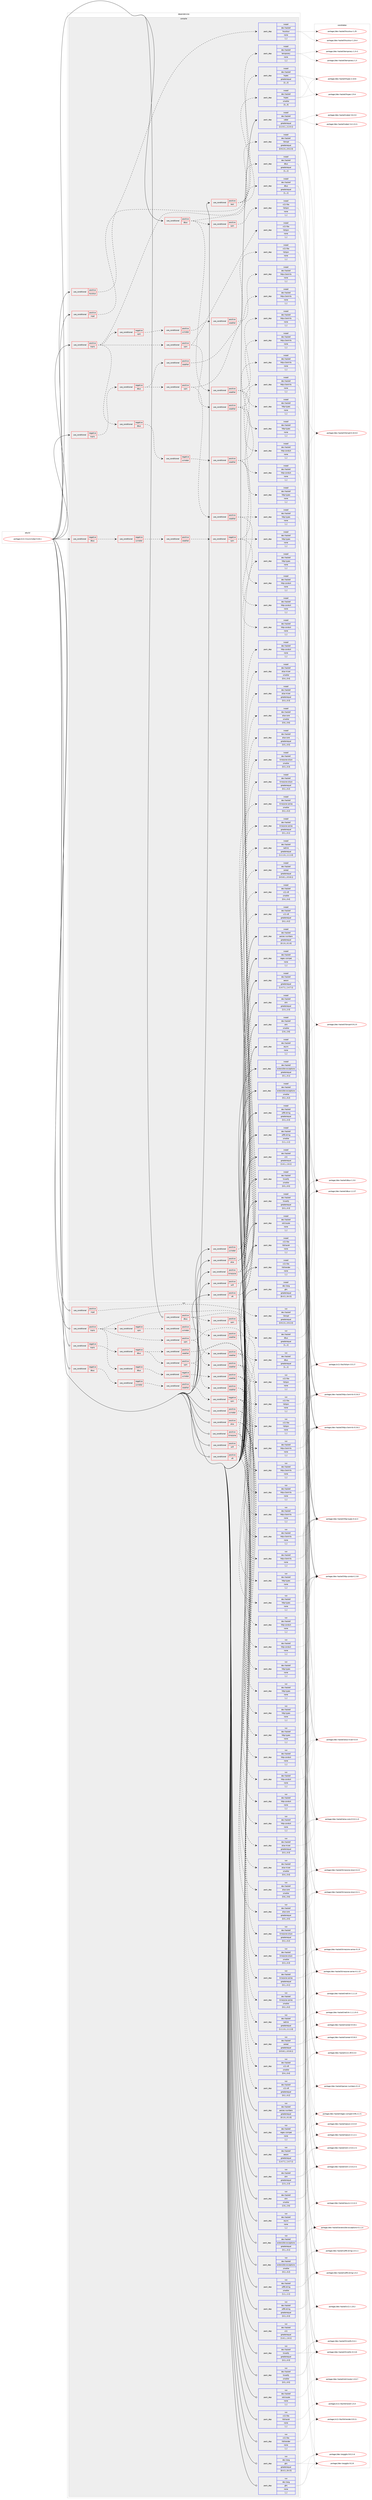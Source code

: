digraph prolog {

# *************
# Graph options
# *************

newrank=true;
concentrate=true;
compound=true;
graph [rankdir=LR,fontname=Helvetica,fontsize=10,ranksep=1.5];#, ranksep=2.5, nodesep=0.2];
edge  [arrowhead=vee];
node  [fontname=Helvetica,fontsize=10];

# **********
# The ebuild
# **********

subgraph cluster_leftcol {
color=gray;
label=<<i>ebuild</i>>;
id [label="portage://x11-misc/xmobar-0.44.1", color=red, width=4, href="../x11-misc/xmobar-0.44.1.svg"];
}

# ****************
# The dependencies
# ****************

subgraph cluster_midcol {
color=gray;
label=<<i>dependencies</i>>;
subgraph cluster_compile {
fillcolor="#eeeeee";
style=filled;
label=<<i>compile</i>>;
subgraph cond122732 {
dependency464115 [label=<<TABLE BORDER="0" CELLBORDER="1" CELLSPACING="0" CELLPADDING="4"><TR><TD ROWSPAN="3" CELLPADDING="10">use_conditional</TD></TR><TR><TD>negative</TD></TR><TR><TD>dbus</TD></TR></TABLE>>, shape=none, color=red];
subgraph cond122733 {
dependency464116 [label=<<TABLE BORDER="0" CELLBORDER="1" CELLSPACING="0" CELLPADDING="4"><TR><TD ROWSPAN="3" CELLPADDING="10">use_conditional</TD></TR><TR><TD>negative</TD></TR><TR><TD>uvmeter</TD></TR></TABLE>>, shape=none, color=red];
subgraph cond122734 {
dependency464117 [label=<<TABLE BORDER="0" CELLBORDER="1" CELLSPACING="0" CELLPADDING="4"><TR><TD ROWSPAN="3" CELLPADDING="10">use_conditional</TD></TR><TR><TD>positive</TD></TR><TR><TD>weather</TD></TR></TABLE>>, shape=none, color=red];
subgraph cond122735 {
dependency464118 [label=<<TABLE BORDER="0" CELLBORDER="1" CELLSPACING="0" CELLPADDING="4"><TR><TD ROWSPAN="3" CELLPADDING="10">use_conditional</TD></TR><TR><TD>negative</TD></TR><TR><TD>xpm</TD></TR></TABLE>>, shape=none, color=red];
subgraph pack337986 {
dependency464119 [label=<<TABLE BORDER="0" CELLBORDER="1" CELLSPACING="0" CELLPADDING="4" WIDTH="220"><TR><TD ROWSPAN="6" CELLPADDING="30">pack_dep</TD></TR><TR><TD WIDTH="110">install</TD></TR><TR><TD>dev-haskell</TD></TR><TR><TD>http-client-tls</TD></TR><TR><TD>none</TD></TR><TR><TD>[,,]</TD></TR></TABLE>>, shape=none, color=blue];
}
dependency464118:e -> dependency464119:w [weight=20,style="dashed",arrowhead="vee"];
subgraph pack337987 {
dependency464120 [label=<<TABLE BORDER="0" CELLBORDER="1" CELLSPACING="0" CELLPADDING="4" WIDTH="220"><TR><TD ROWSPAN="6" CELLPADDING="30">pack_dep</TD></TR><TR><TD WIDTH="110">install</TD></TR><TR><TD>dev-haskell</TD></TR><TR><TD>http-conduit</TD></TR><TR><TD>none</TD></TR><TR><TD>[,,]</TD></TR></TABLE>>, shape=none, color=blue];
}
dependency464118:e -> dependency464120:w [weight=20,style="dashed",arrowhead="vee"];
subgraph pack337988 {
dependency464121 [label=<<TABLE BORDER="0" CELLBORDER="1" CELLSPACING="0" CELLPADDING="4" WIDTH="220"><TR><TD ROWSPAN="6" CELLPADDING="30">pack_dep</TD></TR><TR><TD WIDTH="110">install</TD></TR><TR><TD>dev-haskell</TD></TR><TR><TD>http-types</TD></TR><TR><TD>none</TD></TR><TR><TD>[,,]</TD></TR></TABLE>>, shape=none, color=blue];
}
dependency464118:e -> dependency464121:w [weight=20,style="dashed",arrowhead="vee"];
}
dependency464117:e -> dependency464118:w [weight=20,style="dashed",arrowhead="vee"];
}
dependency464116:e -> dependency464117:w [weight=20,style="dashed",arrowhead="vee"];
}
dependency464115:e -> dependency464116:w [weight=20,style="dashed",arrowhead="vee"];
}
id:e -> dependency464115:w [weight=20,style="solid",arrowhead="vee"];
subgraph cond122736 {
dependency464122 [label=<<TABLE BORDER="0" CELLBORDER="1" CELLSPACING="0" CELLPADDING="4"><TR><TD ROWSPAN="3" CELLPADDING="10">use_conditional</TD></TR><TR><TD>negative</TD></TR><TR><TD>mpris</TD></TR></TABLE>>, shape=none, color=red];
subgraph cond122737 {
dependency464123 [label=<<TABLE BORDER="0" CELLBORDER="1" CELLSPACING="0" CELLPADDING="4"><TR><TD ROWSPAN="3" CELLPADDING="10">use_conditional</TD></TR><TR><TD>negative</TD></TR><TR><TD>dbus</TD></TR></TABLE>>, shape=none, color=red];
subgraph cond122738 {
dependency464124 [label=<<TABLE BORDER="0" CELLBORDER="1" CELLSPACING="0" CELLPADDING="4"><TR><TD ROWSPAN="3" CELLPADDING="10">use_conditional</TD></TR><TR><TD>positive</TD></TR><TR><TD>weather</TD></TR></TABLE>>, shape=none, color=red];
subgraph pack337989 {
dependency464125 [label=<<TABLE BORDER="0" CELLBORDER="1" CELLSPACING="0" CELLPADDING="4" WIDTH="220"><TR><TD ROWSPAN="6" CELLPADDING="30">pack_dep</TD></TR><TR><TD WIDTH="110">install</TD></TR><TR><TD>dev-haskell</TD></TR><TR><TD>http-client-tls</TD></TR><TR><TD>none</TD></TR><TR><TD>[,,]</TD></TR></TABLE>>, shape=none, color=blue];
}
dependency464124:e -> dependency464125:w [weight=20,style="dashed",arrowhead="vee"];
}
dependency464123:e -> dependency464124:w [weight=20,style="dashed",arrowhead="vee"];
subgraph cond122739 {
dependency464126 [label=<<TABLE BORDER="0" CELLBORDER="1" CELLSPACING="0" CELLPADDING="4"><TR><TD ROWSPAN="3" CELLPADDING="10">use_conditional</TD></TR><TR><TD>positive</TD></TR><TR><TD>xpm</TD></TR></TABLE>>, shape=none, color=red];
subgraph pack337990 {
dependency464127 [label=<<TABLE BORDER="0" CELLBORDER="1" CELLSPACING="0" CELLPADDING="4" WIDTH="220"><TR><TD ROWSPAN="6" CELLPADDING="30">pack_dep</TD></TR><TR><TD WIDTH="110">install</TD></TR><TR><TD>x11-libs</TD></TR><TR><TD>libXpm</TD></TR><TR><TD>none</TD></TR><TR><TD>[,,]</TD></TR></TABLE>>, shape=none, color=blue];
}
dependency464126:e -> dependency464127:w [weight=20,style="dashed",arrowhead="vee"];
subgraph cond122740 {
dependency464128 [label=<<TABLE BORDER="0" CELLBORDER="1" CELLSPACING="0" CELLPADDING="4"><TR><TD ROWSPAN="3" CELLPADDING="10">use_conditional</TD></TR><TR><TD>positive</TD></TR><TR><TD>weather</TD></TR></TABLE>>, shape=none, color=red];
subgraph pack337991 {
dependency464129 [label=<<TABLE BORDER="0" CELLBORDER="1" CELLSPACING="0" CELLPADDING="4" WIDTH="220"><TR><TD ROWSPAN="6" CELLPADDING="30">pack_dep</TD></TR><TR><TD WIDTH="110">install</TD></TR><TR><TD>dev-haskell</TD></TR><TR><TD>http-conduit</TD></TR><TR><TD>none</TD></TR><TR><TD>[,,]</TD></TR></TABLE>>, shape=none, color=blue];
}
dependency464128:e -> dependency464129:w [weight=20,style="dashed",arrowhead="vee"];
subgraph pack337992 {
dependency464130 [label=<<TABLE BORDER="0" CELLBORDER="1" CELLSPACING="0" CELLPADDING="4" WIDTH="220"><TR><TD ROWSPAN="6" CELLPADDING="30">pack_dep</TD></TR><TR><TD WIDTH="110">install</TD></TR><TR><TD>dev-haskell</TD></TR><TR><TD>http-types</TD></TR><TR><TD>none</TD></TR><TR><TD>[,,]</TD></TR></TABLE>>, shape=none, color=blue];
}
dependency464128:e -> dependency464130:w [weight=20,style="dashed",arrowhead="vee"];
}
dependency464126:e -> dependency464128:w [weight=20,style="dashed",arrowhead="vee"];
}
dependency464123:e -> dependency464126:w [weight=20,style="dashed",arrowhead="vee"];
}
dependency464122:e -> dependency464123:w [weight=20,style="dashed",arrowhead="vee"];
}
id:e -> dependency464122:w [weight=20,style="solid",arrowhead="vee"];
subgraph cond122741 {
dependency464131 [label=<<TABLE BORDER="0" CELLBORDER="1" CELLSPACING="0" CELLPADDING="4"><TR><TD ROWSPAN="3" CELLPADDING="10">use_conditional</TD></TR><TR><TD>positive</TD></TR><TR><TD>alsa</TD></TR></TABLE>>, shape=none, color=red];
subgraph pack337993 {
dependency464132 [label=<<TABLE BORDER="0" CELLBORDER="1" CELLSPACING="0" CELLPADDING="4" WIDTH="220"><TR><TD ROWSPAN="6" CELLPADDING="30">pack_dep</TD></TR><TR><TD WIDTH="110">install</TD></TR><TR><TD>dev-haskell</TD></TR><TR><TD>alsa-core</TD></TR><TR><TD>greaterequal</TD></TR><TR><TD>[0.5,,,0.5]</TD></TR></TABLE>>, shape=none, color=blue];
}
dependency464131:e -> dependency464132:w [weight=20,style="dashed",arrowhead="vee"];
subgraph pack337994 {
dependency464133 [label=<<TABLE BORDER="0" CELLBORDER="1" CELLSPACING="0" CELLPADDING="4" WIDTH="220"><TR><TD ROWSPAN="6" CELLPADDING="30">pack_dep</TD></TR><TR><TD WIDTH="110">install</TD></TR><TR><TD>dev-haskell</TD></TR><TR><TD>alsa-core</TD></TR><TR><TD>smaller</TD></TR><TR><TD>[0.6,,,0.6]</TD></TR></TABLE>>, shape=none, color=blue];
}
dependency464131:e -> dependency464133:w [weight=20,style="dashed",arrowhead="vee"];
subgraph pack337995 {
dependency464134 [label=<<TABLE BORDER="0" CELLBORDER="1" CELLSPACING="0" CELLPADDING="4" WIDTH="220"><TR><TD ROWSPAN="6" CELLPADDING="30">pack_dep</TD></TR><TR><TD WIDTH="110">install</TD></TR><TR><TD>dev-haskell</TD></TR><TR><TD>alsa-mixer</TD></TR><TR><TD>greaterequal</TD></TR><TR><TD>[0.3,,,0.3]</TD></TR></TABLE>>, shape=none, color=blue];
}
dependency464131:e -> dependency464134:w [weight=20,style="dashed",arrowhead="vee"];
subgraph pack337996 {
dependency464135 [label=<<TABLE BORDER="0" CELLBORDER="1" CELLSPACING="0" CELLPADDING="4" WIDTH="220"><TR><TD ROWSPAN="6" CELLPADDING="30">pack_dep</TD></TR><TR><TD WIDTH="110">install</TD></TR><TR><TD>dev-haskell</TD></TR><TR><TD>alsa-mixer</TD></TR><TR><TD>smaller</TD></TR><TR><TD>[0.4,,,0.4]</TD></TR></TABLE>>, shape=none, color=blue];
}
dependency464131:e -> dependency464135:w [weight=20,style="dashed",arrowhead="vee"];
}
id:e -> dependency464131:w [weight=20,style="solid",arrowhead="vee"];
subgraph cond122742 {
dependency464136 [label=<<TABLE BORDER="0" CELLBORDER="1" CELLSPACING="0" CELLPADDING="4"><TR><TD ROWSPAN="3" CELLPADDING="10">use_conditional</TD></TR><TR><TD>positive</TD></TR><TR><TD>dbus</TD></TR></TABLE>>, shape=none, color=red];
subgraph pack337997 {
dependency464137 [label=<<TABLE BORDER="0" CELLBORDER="1" CELLSPACING="0" CELLPADDING="4" WIDTH="220"><TR><TD ROWSPAN="6" CELLPADDING="30">pack_dep</TD></TR><TR><TD WIDTH="110">install</TD></TR><TR><TD>dev-haskell</TD></TR><TR><TD>dbus</TD></TR><TR><TD>greaterequal</TD></TR><TR><TD>[1,,,1]</TD></TR></TABLE>>, shape=none, color=blue];
}
dependency464136:e -> dependency464137:w [weight=20,style="dashed",arrowhead="vee"];
subgraph cond122743 {
dependency464138 [label=<<TABLE BORDER="0" CELLBORDER="1" CELLSPACING="0" CELLPADDING="4"><TR><TD ROWSPAN="3" CELLPADDING="10">use_conditional</TD></TR><TR><TD>positive</TD></TR><TR><TD>weather</TD></TR></TABLE>>, shape=none, color=red];
subgraph pack337998 {
dependency464139 [label=<<TABLE BORDER="0" CELLBORDER="1" CELLSPACING="0" CELLPADDING="4" WIDTH="220"><TR><TD ROWSPAN="6" CELLPADDING="30">pack_dep</TD></TR><TR><TD WIDTH="110">install</TD></TR><TR><TD>dev-haskell</TD></TR><TR><TD>http-client-tls</TD></TR><TR><TD>none</TD></TR><TR><TD>[,,]</TD></TR></TABLE>>, shape=none, color=blue];
}
dependency464138:e -> dependency464139:w [weight=20,style="dashed",arrowhead="vee"];
subgraph pack337999 {
dependency464140 [label=<<TABLE BORDER="0" CELLBORDER="1" CELLSPACING="0" CELLPADDING="4" WIDTH="220"><TR><TD ROWSPAN="6" CELLPADDING="30">pack_dep</TD></TR><TR><TD WIDTH="110">install</TD></TR><TR><TD>dev-haskell</TD></TR><TR><TD>http-conduit</TD></TR><TR><TD>none</TD></TR><TR><TD>[,,]</TD></TR></TABLE>>, shape=none, color=blue];
}
dependency464138:e -> dependency464140:w [weight=20,style="dashed",arrowhead="vee"];
subgraph pack338000 {
dependency464141 [label=<<TABLE BORDER="0" CELLBORDER="1" CELLSPACING="0" CELLPADDING="4" WIDTH="220"><TR><TD ROWSPAN="6" CELLPADDING="30">pack_dep</TD></TR><TR><TD WIDTH="110">install</TD></TR><TR><TD>dev-haskell</TD></TR><TR><TD>http-types</TD></TR><TR><TD>none</TD></TR><TR><TD>[,,]</TD></TR></TABLE>>, shape=none, color=blue];
}
dependency464138:e -> dependency464141:w [weight=20,style="dashed",arrowhead="vee"];
}
dependency464136:e -> dependency464138:w [weight=20,style="dashed",arrowhead="vee"];
subgraph cond122744 {
dependency464142 [label=<<TABLE BORDER="0" CELLBORDER="1" CELLSPACING="0" CELLPADDING="4"><TR><TD ROWSPAN="3" CELLPADDING="10">use_conditional</TD></TR><TR><TD>positive</TD></TR><TR><TD>xpm</TD></TR></TABLE>>, shape=none, color=red];
subgraph pack338001 {
dependency464143 [label=<<TABLE BORDER="0" CELLBORDER="1" CELLSPACING="0" CELLPADDING="4" WIDTH="220"><TR><TD ROWSPAN="6" CELLPADDING="30">pack_dep</TD></TR><TR><TD WIDTH="110">install</TD></TR><TR><TD>x11-libs</TD></TR><TR><TD>libXpm</TD></TR><TR><TD>none</TD></TR><TR><TD>[,,]</TD></TR></TABLE>>, shape=none, color=blue];
}
dependency464142:e -> dependency464143:w [weight=20,style="dashed",arrowhead="vee"];
}
dependency464136:e -> dependency464142:w [weight=20,style="dashed",arrowhead="vee"];
}
id:e -> dependency464136:w [weight=20,style="solid",arrowhead="vee"];
subgraph cond122745 {
dependency464144 [label=<<TABLE BORDER="0" CELLBORDER="1" CELLSPACING="0" CELLPADDING="4"><TR><TD ROWSPAN="3" CELLPADDING="10">use_conditional</TD></TR><TR><TD>positive</TD></TR><TR><TD>hscolour</TD></TR></TABLE>>, shape=none, color=red];
subgraph pack338002 {
dependency464145 [label=<<TABLE BORDER="0" CELLBORDER="1" CELLSPACING="0" CELLPADDING="4" WIDTH="220"><TR><TD ROWSPAN="6" CELLPADDING="30">pack_dep</TD></TR><TR><TD WIDTH="110">install</TD></TR><TR><TD>dev-haskell</TD></TR><TR><TD>hscolour</TD></TR><TR><TD>none</TD></TR><TR><TD>[,,]</TD></TR></TABLE>>, shape=none, color=blue];
}
dependency464144:e -> dependency464145:w [weight=20,style="dashed",arrowhead="vee"];
}
id:e -> dependency464144:w [weight=20,style="solid",arrowhead="vee"];
subgraph cond122746 {
dependency464146 [label=<<TABLE BORDER="0" CELLBORDER="1" CELLSPACING="0" CELLPADDING="4"><TR><TD ROWSPAN="3" CELLPADDING="10">use_conditional</TD></TR><TR><TD>positive</TD></TR><TR><TD>mpd</TD></TR></TABLE>>, shape=none, color=red];
subgraph pack338003 {
dependency464147 [label=<<TABLE BORDER="0" CELLBORDER="1" CELLSPACING="0" CELLPADDING="4" WIDTH="220"><TR><TD ROWSPAN="6" CELLPADDING="30">pack_dep</TD></TR><TR><TD WIDTH="110">install</TD></TR><TR><TD>dev-haskell</TD></TR><TR><TD>libmpd</TD></TR><TR><TD>greaterequal</TD></TR><TR><TD>[0.9.2.0,,,0.9.2.0]</TD></TR></TABLE>>, shape=none, color=blue];
}
dependency464146:e -> dependency464147:w [weight=20,style="dashed",arrowhead="vee"];
}
id:e -> dependency464146:w [weight=20,style="solid",arrowhead="vee"];
subgraph cond122747 {
dependency464148 [label=<<TABLE BORDER="0" CELLBORDER="1" CELLSPACING="0" CELLPADDING="4"><TR><TD ROWSPAN="3" CELLPADDING="10">use_conditional</TD></TR><TR><TD>positive</TD></TR><TR><TD>mpris</TD></TR></TABLE>>, shape=none, color=red];
subgraph pack338004 {
dependency464149 [label=<<TABLE BORDER="0" CELLBORDER="1" CELLSPACING="0" CELLPADDING="4" WIDTH="220"><TR><TD ROWSPAN="6" CELLPADDING="30">pack_dep</TD></TR><TR><TD WIDTH="110">install</TD></TR><TR><TD>dev-haskell</TD></TR><TR><TD>dbus</TD></TR><TR><TD>greaterequal</TD></TR><TR><TD>[1,,,1]</TD></TR></TABLE>>, shape=none, color=blue];
}
dependency464148:e -> dependency464149:w [weight=20,style="dashed",arrowhead="vee"];
subgraph cond122748 {
dependency464150 [label=<<TABLE BORDER="0" CELLBORDER="1" CELLSPACING="0" CELLPADDING="4"><TR><TD ROWSPAN="3" CELLPADDING="10">use_conditional</TD></TR><TR><TD>negative</TD></TR><TR><TD>dbus</TD></TR></TABLE>>, shape=none, color=red];
subgraph cond122749 {
dependency464151 [label=<<TABLE BORDER="0" CELLBORDER="1" CELLSPACING="0" CELLPADDING="4"><TR><TD ROWSPAN="3" CELLPADDING="10">use_conditional</TD></TR><TR><TD>negative</TD></TR><TR><TD>uvmeter</TD></TR></TABLE>>, shape=none, color=red];
subgraph cond122750 {
dependency464152 [label=<<TABLE BORDER="0" CELLBORDER="1" CELLSPACING="0" CELLPADDING="4"><TR><TD ROWSPAN="3" CELLPADDING="10">use_conditional</TD></TR><TR><TD>positive</TD></TR><TR><TD>weather</TD></TR></TABLE>>, shape=none, color=red];
subgraph pack338005 {
dependency464153 [label=<<TABLE BORDER="0" CELLBORDER="1" CELLSPACING="0" CELLPADDING="4" WIDTH="220"><TR><TD ROWSPAN="6" CELLPADDING="30">pack_dep</TD></TR><TR><TD WIDTH="110">install</TD></TR><TR><TD>dev-haskell</TD></TR><TR><TD>http-client-tls</TD></TR><TR><TD>none</TD></TR><TR><TD>[,,]</TD></TR></TABLE>>, shape=none, color=blue];
}
dependency464152:e -> dependency464153:w [weight=20,style="dashed",arrowhead="vee"];
subgraph pack338006 {
dependency464154 [label=<<TABLE BORDER="0" CELLBORDER="1" CELLSPACING="0" CELLPADDING="4" WIDTH="220"><TR><TD ROWSPAN="6" CELLPADDING="30">pack_dep</TD></TR><TR><TD WIDTH="110">install</TD></TR><TR><TD>dev-haskell</TD></TR><TR><TD>http-conduit</TD></TR><TR><TD>none</TD></TR><TR><TD>[,,]</TD></TR></TABLE>>, shape=none, color=blue];
}
dependency464152:e -> dependency464154:w [weight=20,style="dashed",arrowhead="vee"];
subgraph pack338007 {
dependency464155 [label=<<TABLE BORDER="0" CELLBORDER="1" CELLSPACING="0" CELLPADDING="4" WIDTH="220"><TR><TD ROWSPAN="6" CELLPADDING="30">pack_dep</TD></TR><TR><TD WIDTH="110">install</TD></TR><TR><TD>dev-haskell</TD></TR><TR><TD>http-types</TD></TR><TR><TD>none</TD></TR><TR><TD>[,,]</TD></TR></TABLE>>, shape=none, color=blue];
}
dependency464152:e -> dependency464155:w [weight=20,style="dashed",arrowhead="vee"];
}
dependency464151:e -> dependency464152:w [weight=20,style="dashed",arrowhead="vee"];
}
dependency464150:e -> dependency464151:w [weight=20,style="dashed",arrowhead="vee"];
}
dependency464148:e -> dependency464150:w [weight=20,style="dashed",arrowhead="vee"];
subgraph cond122751 {
dependency464156 [label=<<TABLE BORDER="0" CELLBORDER="1" CELLSPACING="0" CELLPADDING="4"><TR><TD ROWSPAN="3" CELLPADDING="10">use_conditional</TD></TR><TR><TD>positive</TD></TR><TR><TD>xpm</TD></TR></TABLE>>, shape=none, color=red];
subgraph pack338008 {
dependency464157 [label=<<TABLE BORDER="0" CELLBORDER="1" CELLSPACING="0" CELLPADDING="4" WIDTH="220"><TR><TD ROWSPAN="6" CELLPADDING="30">pack_dep</TD></TR><TR><TD WIDTH="110">install</TD></TR><TR><TD>x11-libs</TD></TR><TR><TD>libXpm</TD></TR><TR><TD>none</TD></TR><TR><TD>[,,]</TD></TR></TABLE>>, shape=none, color=blue];
}
dependency464156:e -> dependency464157:w [weight=20,style="dashed",arrowhead="vee"];
subgraph cond122752 {
dependency464158 [label=<<TABLE BORDER="0" CELLBORDER="1" CELLSPACING="0" CELLPADDING="4"><TR><TD ROWSPAN="3" CELLPADDING="10">use_conditional</TD></TR><TR><TD>positive</TD></TR><TR><TD>weather</TD></TR></TABLE>>, shape=none, color=red];
subgraph pack338009 {
dependency464159 [label=<<TABLE BORDER="0" CELLBORDER="1" CELLSPACING="0" CELLPADDING="4" WIDTH="220"><TR><TD ROWSPAN="6" CELLPADDING="30">pack_dep</TD></TR><TR><TD WIDTH="110">install</TD></TR><TR><TD>dev-haskell</TD></TR><TR><TD>http-client-tls</TD></TR><TR><TD>none</TD></TR><TR><TD>[,,]</TD></TR></TABLE>>, shape=none, color=blue];
}
dependency464158:e -> dependency464159:w [weight=20,style="dashed",arrowhead="vee"];
subgraph pack338010 {
dependency464160 [label=<<TABLE BORDER="0" CELLBORDER="1" CELLSPACING="0" CELLPADDING="4" WIDTH="220"><TR><TD ROWSPAN="6" CELLPADDING="30">pack_dep</TD></TR><TR><TD WIDTH="110">install</TD></TR><TR><TD>dev-haskell</TD></TR><TR><TD>http-conduit</TD></TR><TR><TD>none</TD></TR><TR><TD>[,,]</TD></TR></TABLE>>, shape=none, color=blue];
}
dependency464158:e -> dependency464160:w [weight=20,style="dashed",arrowhead="vee"];
subgraph pack338011 {
dependency464161 [label=<<TABLE BORDER="0" CELLBORDER="1" CELLSPACING="0" CELLPADDING="4" WIDTH="220"><TR><TD ROWSPAN="6" CELLPADDING="30">pack_dep</TD></TR><TR><TD WIDTH="110">install</TD></TR><TR><TD>dev-haskell</TD></TR><TR><TD>http-types</TD></TR><TR><TD>none</TD></TR><TR><TD>[,,]</TD></TR></TABLE>>, shape=none, color=blue];
}
dependency464158:e -> dependency464161:w [weight=20,style="dashed",arrowhead="vee"];
}
dependency464156:e -> dependency464158:w [weight=20,style="dashed",arrowhead="vee"];
}
dependency464148:e -> dependency464156:w [weight=20,style="dashed",arrowhead="vee"];
subgraph cond122753 {
dependency464162 [label=<<TABLE BORDER="0" CELLBORDER="1" CELLSPACING="0" CELLPADDING="4"><TR><TD ROWSPAN="3" CELLPADDING="10">use_conditional</TD></TR><TR><TD>negative</TD></TR><TR><TD>xpm</TD></TR></TABLE>>, shape=none, color=red];
subgraph cond122754 {
dependency464163 [label=<<TABLE BORDER="0" CELLBORDER="1" CELLSPACING="0" CELLPADDING="4"><TR><TD ROWSPAN="3" CELLPADDING="10">use_conditional</TD></TR><TR><TD>positive</TD></TR><TR><TD>uvmeter</TD></TR></TABLE>>, shape=none, color=red];
subgraph cond122755 {
dependency464164 [label=<<TABLE BORDER="0" CELLBORDER="1" CELLSPACING="0" CELLPADDING="4"><TR><TD ROWSPAN="3" CELLPADDING="10">use_conditional</TD></TR><TR><TD>positive</TD></TR><TR><TD>weather</TD></TR></TABLE>>, shape=none, color=red];
subgraph pack338012 {
dependency464165 [label=<<TABLE BORDER="0" CELLBORDER="1" CELLSPACING="0" CELLPADDING="4" WIDTH="220"><TR><TD ROWSPAN="6" CELLPADDING="30">pack_dep</TD></TR><TR><TD WIDTH="110">install</TD></TR><TR><TD>dev-haskell</TD></TR><TR><TD>http-client-tls</TD></TR><TR><TD>none</TD></TR><TR><TD>[,,]</TD></TR></TABLE>>, shape=none, color=blue];
}
dependency464164:e -> dependency464165:w [weight=20,style="dashed",arrowhead="vee"];
}
dependency464163:e -> dependency464164:w [weight=20,style="dashed",arrowhead="vee"];
}
dependency464162:e -> dependency464163:w [weight=20,style="dashed",arrowhead="vee"];
}
dependency464148:e -> dependency464162:w [weight=20,style="dashed",arrowhead="vee"];
}
id:e -> dependency464148:w [weight=20,style="solid",arrowhead="vee"];
subgraph cond122756 {
dependency464166 [label=<<TABLE BORDER="0" CELLBORDER="1" CELLSPACING="0" CELLPADDING="4"><TR><TD ROWSPAN="3" CELLPADDING="10">use_conditional</TD></TR><TR><TD>positive</TD></TR><TR><TD>test</TD></TR></TABLE>>, shape=none, color=red];
subgraph pack338013 {
dependency464167 [label=<<TABLE BORDER="0" CELLBORDER="1" CELLSPACING="0" CELLPADDING="4" WIDTH="220"><TR><TD ROWSPAN="6" CELLPADDING="30">pack_dep</TD></TR><TR><TD WIDTH="110">install</TD></TR><TR><TD>dev-haskell</TD></TR><TR><TD>hspec</TD></TR><TR><TD>greaterequal</TD></TR><TR><TD>[2,,,2]</TD></TR></TABLE>>, shape=none, color=blue];
}
dependency464166:e -> dependency464167:w [weight=20,style="dashed",arrowhead="vee"];
subgraph pack338014 {
dependency464168 [label=<<TABLE BORDER="0" CELLBORDER="1" CELLSPACING="0" CELLPADDING="4" WIDTH="220"><TR><TD ROWSPAN="6" CELLPADDING="30">pack_dep</TD></TR><TR><TD WIDTH="110">install</TD></TR><TR><TD>dev-haskell</TD></TR><TR><TD>hspec</TD></TR><TR><TD>smaller</TD></TR><TR><TD>[3,,,3]</TD></TR></TABLE>>, shape=none, color=blue];
}
dependency464166:e -> dependency464168:w [weight=20,style="dashed",arrowhead="vee"];
subgraph pack338015 {
dependency464169 [label=<<TABLE BORDER="0" CELLBORDER="1" CELLSPACING="0" CELLPADDING="4" WIDTH="220"><TR><TD ROWSPAN="6" CELLPADDING="30">pack_dep</TD></TR><TR><TD WIDTH="110">install</TD></TR><TR><TD>dev-haskell</TD></TR><TR><TD>temporary</TD></TR><TR><TD>none</TD></TR><TR><TD>[,,]</TD></TR></TABLE>>, shape=none, color=blue];
}
dependency464166:e -> dependency464169:w [weight=20,style="dashed",arrowhead="vee"];
}
id:e -> dependency464166:w [weight=20,style="solid",arrowhead="vee"];
subgraph cond122757 {
dependency464170 [label=<<TABLE BORDER="0" CELLBORDER="1" CELLSPACING="0" CELLPADDING="4"><TR><TD ROWSPAN="3" CELLPADDING="10">use_conditional</TD></TR><TR><TD>positive</TD></TR><TR><TD>timezone</TD></TR></TABLE>>, shape=none, color=red];
subgraph pack338016 {
dependency464171 [label=<<TABLE BORDER="0" CELLBORDER="1" CELLSPACING="0" CELLPADDING="4" WIDTH="220"><TR><TD ROWSPAN="6" CELLPADDING="30">pack_dep</TD></TR><TR><TD WIDTH="110">install</TD></TR><TR><TD>dev-haskell</TD></TR><TR><TD>timezone-olson</TD></TR><TR><TD>greaterequal</TD></TR><TR><TD>[0.2,,,0.2]</TD></TR></TABLE>>, shape=none, color=blue];
}
dependency464170:e -> dependency464171:w [weight=20,style="dashed",arrowhead="vee"];
subgraph pack338017 {
dependency464172 [label=<<TABLE BORDER="0" CELLBORDER="1" CELLSPACING="0" CELLPADDING="4" WIDTH="220"><TR><TD ROWSPAN="6" CELLPADDING="30">pack_dep</TD></TR><TR><TD WIDTH="110">install</TD></TR><TR><TD>dev-haskell</TD></TR><TR><TD>timezone-olson</TD></TR><TR><TD>smaller</TD></TR><TR><TD>[0.3,,,0.3]</TD></TR></TABLE>>, shape=none, color=blue];
}
dependency464170:e -> dependency464172:w [weight=20,style="dashed",arrowhead="vee"];
subgraph pack338018 {
dependency464173 [label=<<TABLE BORDER="0" CELLBORDER="1" CELLSPACING="0" CELLPADDING="4" WIDTH="220"><TR><TD ROWSPAN="6" CELLPADDING="30">pack_dep</TD></TR><TR><TD WIDTH="110">install</TD></TR><TR><TD>dev-haskell</TD></TR><TR><TD>timezone-series</TD></TR><TR><TD>greaterequal</TD></TR><TR><TD>[0.1,,,0.1]</TD></TR></TABLE>>, shape=none, color=blue];
}
dependency464170:e -> dependency464173:w [weight=20,style="dashed",arrowhead="vee"];
subgraph pack338019 {
dependency464174 [label=<<TABLE BORDER="0" CELLBORDER="1" CELLSPACING="0" CELLPADDING="4" WIDTH="220"><TR><TD ROWSPAN="6" CELLPADDING="30">pack_dep</TD></TR><TR><TD WIDTH="110">install</TD></TR><TR><TD>dev-haskell</TD></TR><TR><TD>timezone-series</TD></TR><TR><TD>smaller</TD></TR><TR><TD>[0.2,,,0.2]</TD></TR></TABLE>>, shape=none, color=blue];
}
dependency464170:e -> dependency464174:w [weight=20,style="dashed",arrowhead="vee"];
}
id:e -> dependency464170:w [weight=20,style="solid",arrowhead="vee"];
subgraph cond122758 {
dependency464175 [label=<<TABLE BORDER="0" CELLBORDER="1" CELLSPACING="0" CELLPADDING="4"><TR><TD ROWSPAN="3" CELLPADDING="10">use_conditional</TD></TR><TR><TD>positive</TD></TR><TR><TD>uvmeter</TD></TR></TABLE>>, shape=none, color=red];
subgraph pack338020 {
dependency464176 [label=<<TABLE BORDER="0" CELLBORDER="1" CELLSPACING="0" CELLPADDING="4" WIDTH="220"><TR><TD ROWSPAN="6" CELLPADDING="30">pack_dep</TD></TR><TR><TD WIDTH="110">install</TD></TR><TR><TD>dev-haskell</TD></TR><TR><TD>http-conduit</TD></TR><TR><TD>none</TD></TR><TR><TD>[,,]</TD></TR></TABLE>>, shape=none, color=blue];
}
dependency464175:e -> dependency464176:w [weight=20,style="dashed",arrowhead="vee"];
subgraph pack338021 {
dependency464177 [label=<<TABLE BORDER="0" CELLBORDER="1" CELLSPACING="0" CELLPADDING="4" WIDTH="220"><TR><TD ROWSPAN="6" CELLPADDING="30">pack_dep</TD></TR><TR><TD WIDTH="110">install</TD></TR><TR><TD>dev-haskell</TD></TR><TR><TD>http-types</TD></TR><TR><TD>none</TD></TR><TR><TD>[,,]</TD></TR></TABLE>>, shape=none, color=blue];
}
dependency464175:e -> dependency464177:w [weight=20,style="dashed",arrowhead="vee"];
}
id:e -> dependency464175:w [weight=20,style="solid",arrowhead="vee"];
subgraph cond122759 {
dependency464178 [label=<<TABLE BORDER="0" CELLBORDER="1" CELLSPACING="0" CELLPADDING="4"><TR><TD ROWSPAN="3" CELLPADDING="10">use_conditional</TD></TR><TR><TD>positive</TD></TR><TR><TD>wifi</TD></TR></TABLE>>, shape=none, color=red];
subgraph pack338022 {
dependency464179 [label=<<TABLE BORDER="0" CELLBORDER="1" CELLSPACING="0" CELLPADDING="4" WIDTH="220"><TR><TD ROWSPAN="6" CELLPADDING="30">pack_dep</TD></TR><TR><TD WIDTH="110">install</TD></TR><TR><TD>dev-haskell</TD></TR><TR><TD>cereal</TD></TR><TR><TD>greaterequal</TD></TR><TR><TD>[0.5.8.1,,,0.5.8.1]</TD></TR></TABLE>>, shape=none, color=blue];
}
dependency464178:e -> dependency464179:w [weight=20,style="dashed",arrowhead="vee"];
subgraph pack338023 {
dependency464180 [label=<<TABLE BORDER="0" CELLBORDER="1" CELLSPACING="0" CELLPADDING="4" WIDTH="220"><TR><TD ROWSPAN="6" CELLPADDING="30">pack_dep</TD></TR><TR><TD WIDTH="110">install</TD></TR><TR><TD>dev-haskell</TD></TR><TR><TD>netlink</TD></TR><TR><TD>greaterequal</TD></TR><TR><TD>[1.1.1.0,,,1.1.1.0]</TD></TR></TABLE>>, shape=none, color=blue];
}
dependency464178:e -> dependency464180:w [weight=20,style="dashed",arrowhead="vee"];
}
id:e -> dependency464178:w [weight=20,style="solid",arrowhead="vee"];
subgraph cond122760 {
dependency464181 [label=<<TABLE BORDER="0" CELLBORDER="1" CELLSPACING="0" CELLPADDING="4"><TR><TD ROWSPAN="3" CELLPADDING="10">use_conditional</TD></TR><TR><TD>positive</TD></TR><TR><TD>xft</TD></TR></TABLE>>, shape=none, color=red];
subgraph pack338024 {
dependency464182 [label=<<TABLE BORDER="0" CELLBORDER="1" CELLSPACING="0" CELLPADDING="4" WIDTH="220"><TR><TD ROWSPAN="6" CELLPADDING="30">pack_dep</TD></TR><TR><TD WIDTH="110">install</TD></TR><TR><TD>dev-haskell</TD></TR><TR><TD>x11-xft</TD></TR><TR><TD>greaterequal</TD></TR><TR><TD>[0.2,,,0.2]</TD></TR></TABLE>>, shape=none, color=blue];
}
dependency464181:e -> dependency464182:w [weight=20,style="dashed",arrowhead="vee"];
subgraph pack338025 {
dependency464183 [label=<<TABLE BORDER="0" CELLBORDER="1" CELLSPACING="0" CELLPADDING="4" WIDTH="220"><TR><TD ROWSPAN="6" CELLPADDING="30">pack_dep</TD></TR><TR><TD WIDTH="110">install</TD></TR><TR><TD>dev-haskell</TD></TR><TR><TD>x11-xft</TD></TR><TR><TD>smaller</TD></TR><TR><TD>[0.4,,,0.4]</TD></TR></TABLE>>, shape=none, color=blue];
}
dependency464181:e -> dependency464183:w [weight=20,style="dashed",arrowhead="vee"];
}
id:e -> dependency464181:w [weight=20,style="solid",arrowhead="vee"];
subgraph pack338026 {
dependency464184 [label=<<TABLE BORDER="0" CELLBORDER="1" CELLSPACING="0" CELLPADDING="4" WIDTH="220"><TR><TD ROWSPAN="6" CELLPADDING="30">pack_dep</TD></TR><TR><TD WIDTH="110">install</TD></TR><TR><TD>dev-haskell</TD></TR><TR><TD>aeson</TD></TR><TR><TD>greaterequal</TD></TR><TR><TD>[1.4.7.1,,,1.4.7.1]</TD></TR></TABLE>>, shape=none, color=blue];
}
id:e -> dependency464184:w [weight=20,style="solid",arrowhead="vee"];
subgraph pack338027 {
dependency464185 [label=<<TABLE BORDER="0" CELLBORDER="1" CELLSPACING="0" CELLPADDING="4" WIDTH="220"><TR><TD ROWSPAN="6" CELLPADDING="30">pack_dep</TD></TR><TR><TD WIDTH="110">install</TD></TR><TR><TD>dev-haskell</TD></TR><TR><TD>async</TD></TR><TR><TD>none</TD></TR><TR><TD>[,,]</TD></TR></TABLE>>, shape=none, color=blue];
}
id:e -> dependency464185:w [weight=20,style="solid",arrowhead="vee"];
subgraph pack338028 {
dependency464186 [label=<<TABLE BORDER="0" CELLBORDER="1" CELLSPACING="0" CELLPADDING="4" WIDTH="220"><TR><TD ROWSPAN="6" CELLPADDING="30">pack_dep</TD></TR><TR><TD WIDTH="110">install</TD></TR><TR><TD>dev-haskell</TD></TR><TR><TD>cabal</TD></TR><TR><TD>greaterequal</TD></TR><TR><TD>[2.2.0.1,,,2.2.0.1]</TD></TR></TABLE>>, shape=none, color=blue];
}
id:e -> dependency464186:w [weight=20,style="solid",arrowhead="vee"];
subgraph pack338029 {
dependency464187 [label=<<TABLE BORDER="0" CELLBORDER="1" CELLSPACING="0" CELLPADDING="4" WIDTH="220"><TR><TD ROWSPAN="6" CELLPADDING="30">pack_dep</TD></TR><TR><TD WIDTH="110">install</TD></TR><TR><TD>dev-haskell</TD></TR><TR><TD>extensible-exceptions</TD></TR><TR><TD>greaterequal</TD></TR><TR><TD>[0.1,,,0.1]</TD></TR></TABLE>>, shape=none, color=blue];
}
id:e -> dependency464187:w [weight=20,style="solid",arrowhead="vee"];
subgraph pack338030 {
dependency464188 [label=<<TABLE BORDER="0" CELLBORDER="1" CELLSPACING="0" CELLPADDING="4" WIDTH="220"><TR><TD ROWSPAN="6" CELLPADDING="30">pack_dep</TD></TR><TR><TD WIDTH="110">install</TD></TR><TR><TD>dev-haskell</TD></TR><TR><TD>extensible-exceptions</TD></TR><TR><TD>smaller</TD></TR><TR><TD>[0.2,,,0.2]</TD></TR></TABLE>>, shape=none, color=blue];
}
id:e -> dependency464188:w [weight=20,style="solid",arrowhead="vee"];
subgraph pack338031 {
dependency464189 [label=<<TABLE BORDER="0" CELLBORDER="1" CELLSPACING="0" CELLPADDING="4" WIDTH="220"><TR><TD ROWSPAN="6" CELLPADDING="30">pack_dep</TD></TR><TR><TD WIDTH="110">install</TD></TR><TR><TD>dev-haskell</TD></TR><TR><TD>hinotify</TD></TR><TR><TD>greaterequal</TD></TR><TR><TD>[0.3,,,0.3]</TD></TR></TABLE>>, shape=none, color=blue];
}
id:e -> dependency464189:w [weight=20,style="solid",arrowhead="vee"];
subgraph pack338032 {
dependency464190 [label=<<TABLE BORDER="0" CELLBORDER="1" CELLSPACING="0" CELLPADDING="4" WIDTH="220"><TR><TD ROWSPAN="6" CELLPADDING="30">pack_dep</TD></TR><TR><TD WIDTH="110">install</TD></TR><TR><TD>dev-haskell</TD></TR><TR><TD>hinotify</TD></TR><TR><TD>smaller</TD></TR><TR><TD>[0.5,,,0.5]</TD></TR></TABLE>>, shape=none, color=blue];
}
id:e -> dependency464190:w [weight=20,style="solid",arrowhead="vee"];
subgraph pack338033 {
dependency464191 [label=<<TABLE BORDER="0" CELLBORDER="1" CELLSPACING="0" CELLPADDING="4" WIDTH="220"><TR><TD ROWSPAN="6" CELLPADDING="30">pack_dep</TD></TR><TR><TD WIDTH="110">install</TD></TR><TR><TD>dev-haskell</TD></TR><TR><TD>old-locale</TD></TR><TR><TD>none</TD></TR><TR><TD>[,,]</TD></TR></TABLE>>, shape=none, color=blue];
}
id:e -> dependency464191:w [weight=20,style="solid",arrowhead="vee"];
subgraph pack338034 {
dependency464192 [label=<<TABLE BORDER="0" CELLBORDER="1" CELLSPACING="0" CELLPADDING="4" WIDTH="220"><TR><TD ROWSPAN="6" CELLPADDING="30">pack_dep</TD></TR><TR><TD WIDTH="110">install</TD></TR><TR><TD>dev-haskell</TD></TR><TR><TD>parsec-numbers</TD></TR><TR><TD>greaterequal</TD></TR><TR><TD>[0.1.0,,,0.1.0]</TD></TR></TABLE>>, shape=none, color=blue];
}
id:e -> dependency464192:w [weight=20,style="solid",arrowhead="vee"];
subgraph pack338035 {
dependency464193 [label=<<TABLE BORDER="0" CELLBORDER="1" CELLSPACING="0" CELLPADDING="4" WIDTH="220"><TR><TD ROWSPAN="6" CELLPADDING="30">pack_dep</TD></TR><TR><TD WIDTH="110">install</TD></TR><TR><TD>dev-haskell</TD></TR><TR><TD>regex-compat</TD></TR><TR><TD>none</TD></TR><TR><TD>[,,]</TD></TR></TABLE>>, shape=none, color=blue];
}
id:e -> dependency464193:w [weight=20,style="solid",arrowhead="vee"];
subgraph pack338036 {
dependency464194 [label=<<TABLE BORDER="0" CELLBORDER="1" CELLSPACING="0" CELLPADDING="4" WIDTH="220"><TR><TD ROWSPAN="6" CELLPADDING="30">pack_dep</TD></TR><TR><TD WIDTH="110">install</TD></TR><TR><TD>dev-haskell</TD></TR><TR><TD>stm</TD></TR><TR><TD>greaterequal</TD></TR><TR><TD>[2.3,,,2.3]</TD></TR></TABLE>>, shape=none, color=blue];
}
id:e -> dependency464194:w [weight=20,style="solid",arrowhead="vee"];
subgraph pack338037 {
dependency464195 [label=<<TABLE BORDER="0" CELLBORDER="1" CELLSPACING="0" CELLPADDING="4" WIDTH="220"><TR><TD ROWSPAN="6" CELLPADDING="30">pack_dep</TD></TR><TR><TD WIDTH="110">install</TD></TR><TR><TD>dev-haskell</TD></TR><TR><TD>stm</TD></TR><TR><TD>smaller</TD></TR><TR><TD>[2.6,,,2.6]</TD></TR></TABLE>>, shape=none, color=blue];
}
id:e -> dependency464195:w [weight=20,style="solid",arrowhead="vee"];
subgraph pack338038 {
dependency464196 [label=<<TABLE BORDER="0" CELLBORDER="1" CELLSPACING="0" CELLPADDING="4" WIDTH="220"><TR><TD ROWSPAN="6" CELLPADDING="30">pack_dep</TD></TR><TR><TD WIDTH="110">install</TD></TR><TR><TD>dev-haskell</TD></TR><TR><TD>utf8-string</TD></TR><TR><TD>greaterequal</TD></TR><TR><TD>[0.3,,,0.3]</TD></TR></TABLE>>, shape=none, color=blue];
}
id:e -> dependency464196:w [weight=20,style="solid",arrowhead="vee"];
subgraph pack338039 {
dependency464197 [label=<<TABLE BORDER="0" CELLBORDER="1" CELLSPACING="0" CELLPADDING="4" WIDTH="220"><TR><TD ROWSPAN="6" CELLPADDING="30">pack_dep</TD></TR><TR><TD WIDTH="110">install</TD></TR><TR><TD>dev-haskell</TD></TR><TR><TD>utf8-string</TD></TR><TR><TD>smaller</TD></TR><TR><TD>[1.1,,,1.1]</TD></TR></TABLE>>, shape=none, color=blue];
}
id:e -> dependency464197:w [weight=20,style="solid",arrowhead="vee"];
subgraph pack338040 {
dependency464198 [label=<<TABLE BORDER="0" CELLBORDER="1" CELLSPACING="0" CELLPADDING="4" WIDTH="220"><TR><TD ROWSPAN="6" CELLPADDING="30">pack_dep</TD></TR><TR><TD WIDTH="110">install</TD></TR><TR><TD>dev-haskell</TD></TR><TR><TD>x11</TD></TR><TR><TD>greaterequal</TD></TR><TR><TD>[1.6.1,,,1.6.1]</TD></TR></TABLE>>, shape=none, color=blue];
}
id:e -> dependency464198:w [weight=20,style="solid",arrowhead="vee"];
subgraph pack338041 {
dependency464199 [label=<<TABLE BORDER="0" CELLBORDER="1" CELLSPACING="0" CELLPADDING="4" WIDTH="220"><TR><TD ROWSPAN="6" CELLPADDING="30">pack_dep</TD></TR><TR><TD WIDTH="110">install</TD></TR><TR><TD>dev-lang</TD></TR><TR><TD>ghc</TD></TR><TR><TD>greaterequal</TD></TR><TR><TD>[8.4.3,,,8.4.3]</TD></TR></TABLE>>, shape=none, color=blue];
}
id:e -> dependency464199:w [weight=20,style="solid",arrowhead="vee"];
subgraph pack338042 {
dependency464200 [label=<<TABLE BORDER="0" CELLBORDER="1" CELLSPACING="0" CELLPADDING="4" WIDTH="220"><TR><TD ROWSPAN="6" CELLPADDING="30">pack_dep</TD></TR><TR><TD WIDTH="110">install</TD></TR><TR><TD>x11-libs</TD></TR><TR><TD>libXrandr</TD></TR><TR><TD>none</TD></TR><TR><TD>[,,]</TD></TR></TABLE>>, shape=none, color=blue];
}
id:e -> dependency464200:w [weight=20,style="solid",arrowhead="vee"];
subgraph pack338043 {
dependency464201 [label=<<TABLE BORDER="0" CELLBORDER="1" CELLSPACING="0" CELLPADDING="4" WIDTH="220"><TR><TD ROWSPAN="6" CELLPADDING="30">pack_dep</TD></TR><TR><TD WIDTH="110">install</TD></TR><TR><TD>x11-libs</TD></TR><TR><TD>libXrender</TD></TR><TR><TD>none</TD></TR><TR><TD>[,,]</TD></TR></TABLE>>, shape=none, color=blue];
}
id:e -> dependency464201:w [weight=20,style="solid",arrowhead="vee"];
}
subgraph cluster_compileandrun {
fillcolor="#eeeeee";
style=filled;
label=<<i>compile and run</i>>;
}
subgraph cluster_run {
fillcolor="#eeeeee";
style=filled;
label=<<i>run</i>>;
subgraph cond122761 {
dependency464202 [label=<<TABLE BORDER="0" CELLBORDER="1" CELLSPACING="0" CELLPADDING="4"><TR><TD ROWSPAN="3" CELLPADDING="10">use_conditional</TD></TR><TR><TD>negative</TD></TR><TR><TD>dbus</TD></TR></TABLE>>, shape=none, color=red];
subgraph cond122762 {
dependency464203 [label=<<TABLE BORDER="0" CELLBORDER="1" CELLSPACING="0" CELLPADDING="4"><TR><TD ROWSPAN="3" CELLPADDING="10">use_conditional</TD></TR><TR><TD>negative</TD></TR><TR><TD>uvmeter</TD></TR></TABLE>>, shape=none, color=red];
subgraph cond122763 {
dependency464204 [label=<<TABLE BORDER="0" CELLBORDER="1" CELLSPACING="0" CELLPADDING="4"><TR><TD ROWSPAN="3" CELLPADDING="10">use_conditional</TD></TR><TR><TD>positive</TD></TR><TR><TD>weather</TD></TR></TABLE>>, shape=none, color=red];
subgraph cond122764 {
dependency464205 [label=<<TABLE BORDER="0" CELLBORDER="1" CELLSPACING="0" CELLPADDING="4"><TR><TD ROWSPAN="3" CELLPADDING="10">use_conditional</TD></TR><TR><TD>negative</TD></TR><TR><TD>xpm</TD></TR></TABLE>>, shape=none, color=red];
subgraph pack338044 {
dependency464206 [label=<<TABLE BORDER="0" CELLBORDER="1" CELLSPACING="0" CELLPADDING="4" WIDTH="220"><TR><TD ROWSPAN="6" CELLPADDING="30">pack_dep</TD></TR><TR><TD WIDTH="110">run</TD></TR><TR><TD>dev-haskell</TD></TR><TR><TD>http-client-tls</TD></TR><TR><TD>none</TD></TR><TR><TD>[,,]</TD></TR></TABLE>>, shape=none, color=blue];
}
dependency464205:e -> dependency464206:w [weight=20,style="dashed",arrowhead="vee"];
subgraph pack338045 {
dependency464207 [label=<<TABLE BORDER="0" CELLBORDER="1" CELLSPACING="0" CELLPADDING="4" WIDTH="220"><TR><TD ROWSPAN="6" CELLPADDING="30">pack_dep</TD></TR><TR><TD WIDTH="110">run</TD></TR><TR><TD>dev-haskell</TD></TR><TR><TD>http-conduit</TD></TR><TR><TD>none</TD></TR><TR><TD>[,,]</TD></TR></TABLE>>, shape=none, color=blue];
}
dependency464205:e -> dependency464207:w [weight=20,style="dashed",arrowhead="vee"];
subgraph pack338046 {
dependency464208 [label=<<TABLE BORDER="0" CELLBORDER="1" CELLSPACING="0" CELLPADDING="4" WIDTH="220"><TR><TD ROWSPAN="6" CELLPADDING="30">pack_dep</TD></TR><TR><TD WIDTH="110">run</TD></TR><TR><TD>dev-haskell</TD></TR><TR><TD>http-types</TD></TR><TR><TD>none</TD></TR><TR><TD>[,,]</TD></TR></TABLE>>, shape=none, color=blue];
}
dependency464205:e -> dependency464208:w [weight=20,style="dashed",arrowhead="vee"];
}
dependency464204:e -> dependency464205:w [weight=20,style="dashed",arrowhead="vee"];
}
dependency464203:e -> dependency464204:w [weight=20,style="dashed",arrowhead="vee"];
}
dependency464202:e -> dependency464203:w [weight=20,style="dashed",arrowhead="vee"];
}
id:e -> dependency464202:w [weight=20,style="solid",arrowhead="odot"];
subgraph cond122765 {
dependency464209 [label=<<TABLE BORDER="0" CELLBORDER="1" CELLSPACING="0" CELLPADDING="4"><TR><TD ROWSPAN="3" CELLPADDING="10">use_conditional</TD></TR><TR><TD>negative</TD></TR><TR><TD>mpris</TD></TR></TABLE>>, shape=none, color=red];
subgraph cond122766 {
dependency464210 [label=<<TABLE BORDER="0" CELLBORDER="1" CELLSPACING="0" CELLPADDING="4"><TR><TD ROWSPAN="3" CELLPADDING="10">use_conditional</TD></TR><TR><TD>negative</TD></TR><TR><TD>dbus</TD></TR></TABLE>>, shape=none, color=red];
subgraph cond122767 {
dependency464211 [label=<<TABLE BORDER="0" CELLBORDER="1" CELLSPACING="0" CELLPADDING="4"><TR><TD ROWSPAN="3" CELLPADDING="10">use_conditional</TD></TR><TR><TD>positive</TD></TR><TR><TD>weather</TD></TR></TABLE>>, shape=none, color=red];
subgraph pack338047 {
dependency464212 [label=<<TABLE BORDER="0" CELLBORDER="1" CELLSPACING="0" CELLPADDING="4" WIDTH="220"><TR><TD ROWSPAN="6" CELLPADDING="30">pack_dep</TD></TR><TR><TD WIDTH="110">run</TD></TR><TR><TD>dev-haskell</TD></TR><TR><TD>http-client-tls</TD></TR><TR><TD>none</TD></TR><TR><TD>[,,]</TD></TR></TABLE>>, shape=none, color=blue];
}
dependency464211:e -> dependency464212:w [weight=20,style="dashed",arrowhead="vee"];
}
dependency464210:e -> dependency464211:w [weight=20,style="dashed",arrowhead="vee"];
subgraph cond122768 {
dependency464213 [label=<<TABLE BORDER="0" CELLBORDER="1" CELLSPACING="0" CELLPADDING="4"><TR><TD ROWSPAN="3" CELLPADDING="10">use_conditional</TD></TR><TR><TD>positive</TD></TR><TR><TD>xpm</TD></TR></TABLE>>, shape=none, color=red];
subgraph pack338048 {
dependency464214 [label=<<TABLE BORDER="0" CELLBORDER="1" CELLSPACING="0" CELLPADDING="4" WIDTH="220"><TR><TD ROWSPAN="6" CELLPADDING="30">pack_dep</TD></TR><TR><TD WIDTH="110">run</TD></TR><TR><TD>x11-libs</TD></TR><TR><TD>libXpm</TD></TR><TR><TD>none</TD></TR><TR><TD>[,,]</TD></TR></TABLE>>, shape=none, color=blue];
}
dependency464213:e -> dependency464214:w [weight=20,style="dashed",arrowhead="vee"];
subgraph cond122769 {
dependency464215 [label=<<TABLE BORDER="0" CELLBORDER="1" CELLSPACING="0" CELLPADDING="4"><TR><TD ROWSPAN="3" CELLPADDING="10">use_conditional</TD></TR><TR><TD>positive</TD></TR><TR><TD>weather</TD></TR></TABLE>>, shape=none, color=red];
subgraph pack338049 {
dependency464216 [label=<<TABLE BORDER="0" CELLBORDER="1" CELLSPACING="0" CELLPADDING="4" WIDTH="220"><TR><TD ROWSPAN="6" CELLPADDING="30">pack_dep</TD></TR><TR><TD WIDTH="110">run</TD></TR><TR><TD>dev-haskell</TD></TR><TR><TD>http-conduit</TD></TR><TR><TD>none</TD></TR><TR><TD>[,,]</TD></TR></TABLE>>, shape=none, color=blue];
}
dependency464215:e -> dependency464216:w [weight=20,style="dashed",arrowhead="vee"];
subgraph pack338050 {
dependency464217 [label=<<TABLE BORDER="0" CELLBORDER="1" CELLSPACING="0" CELLPADDING="4" WIDTH="220"><TR><TD ROWSPAN="6" CELLPADDING="30">pack_dep</TD></TR><TR><TD WIDTH="110">run</TD></TR><TR><TD>dev-haskell</TD></TR><TR><TD>http-types</TD></TR><TR><TD>none</TD></TR><TR><TD>[,,]</TD></TR></TABLE>>, shape=none, color=blue];
}
dependency464215:e -> dependency464217:w [weight=20,style="dashed",arrowhead="vee"];
}
dependency464213:e -> dependency464215:w [weight=20,style="dashed",arrowhead="vee"];
}
dependency464210:e -> dependency464213:w [weight=20,style="dashed",arrowhead="vee"];
}
dependency464209:e -> dependency464210:w [weight=20,style="dashed",arrowhead="vee"];
}
id:e -> dependency464209:w [weight=20,style="solid",arrowhead="odot"];
subgraph cond122770 {
dependency464218 [label=<<TABLE BORDER="0" CELLBORDER="1" CELLSPACING="0" CELLPADDING="4"><TR><TD ROWSPAN="3" CELLPADDING="10">use_conditional</TD></TR><TR><TD>positive</TD></TR><TR><TD>alsa</TD></TR></TABLE>>, shape=none, color=red];
subgraph pack338051 {
dependency464219 [label=<<TABLE BORDER="0" CELLBORDER="1" CELLSPACING="0" CELLPADDING="4" WIDTH="220"><TR><TD ROWSPAN="6" CELLPADDING="30">pack_dep</TD></TR><TR><TD WIDTH="110">run</TD></TR><TR><TD>dev-haskell</TD></TR><TR><TD>alsa-core</TD></TR><TR><TD>greaterequal</TD></TR><TR><TD>[0.5,,,0.5]</TD></TR></TABLE>>, shape=none, color=blue];
}
dependency464218:e -> dependency464219:w [weight=20,style="dashed",arrowhead="vee"];
subgraph pack338052 {
dependency464220 [label=<<TABLE BORDER="0" CELLBORDER="1" CELLSPACING="0" CELLPADDING="4" WIDTH="220"><TR><TD ROWSPAN="6" CELLPADDING="30">pack_dep</TD></TR><TR><TD WIDTH="110">run</TD></TR><TR><TD>dev-haskell</TD></TR><TR><TD>alsa-core</TD></TR><TR><TD>smaller</TD></TR><TR><TD>[0.6,,,0.6]</TD></TR></TABLE>>, shape=none, color=blue];
}
dependency464218:e -> dependency464220:w [weight=20,style="dashed",arrowhead="vee"];
subgraph pack338053 {
dependency464221 [label=<<TABLE BORDER="0" CELLBORDER="1" CELLSPACING="0" CELLPADDING="4" WIDTH="220"><TR><TD ROWSPAN="6" CELLPADDING="30">pack_dep</TD></TR><TR><TD WIDTH="110">run</TD></TR><TR><TD>dev-haskell</TD></TR><TR><TD>alsa-mixer</TD></TR><TR><TD>greaterequal</TD></TR><TR><TD>[0.3,,,0.3]</TD></TR></TABLE>>, shape=none, color=blue];
}
dependency464218:e -> dependency464221:w [weight=20,style="dashed",arrowhead="vee"];
subgraph pack338054 {
dependency464222 [label=<<TABLE BORDER="0" CELLBORDER="1" CELLSPACING="0" CELLPADDING="4" WIDTH="220"><TR><TD ROWSPAN="6" CELLPADDING="30">pack_dep</TD></TR><TR><TD WIDTH="110">run</TD></TR><TR><TD>dev-haskell</TD></TR><TR><TD>alsa-mixer</TD></TR><TR><TD>smaller</TD></TR><TR><TD>[0.4,,,0.4]</TD></TR></TABLE>>, shape=none, color=blue];
}
dependency464218:e -> dependency464222:w [weight=20,style="dashed",arrowhead="vee"];
}
id:e -> dependency464218:w [weight=20,style="solid",arrowhead="odot"];
subgraph cond122771 {
dependency464223 [label=<<TABLE BORDER="0" CELLBORDER="1" CELLSPACING="0" CELLPADDING="4"><TR><TD ROWSPAN="3" CELLPADDING="10">use_conditional</TD></TR><TR><TD>positive</TD></TR><TR><TD>dbus</TD></TR></TABLE>>, shape=none, color=red];
subgraph pack338055 {
dependency464224 [label=<<TABLE BORDER="0" CELLBORDER="1" CELLSPACING="0" CELLPADDING="4" WIDTH="220"><TR><TD ROWSPAN="6" CELLPADDING="30">pack_dep</TD></TR><TR><TD WIDTH="110">run</TD></TR><TR><TD>dev-haskell</TD></TR><TR><TD>dbus</TD></TR><TR><TD>greaterequal</TD></TR><TR><TD>[1,,,1]</TD></TR></TABLE>>, shape=none, color=blue];
}
dependency464223:e -> dependency464224:w [weight=20,style="dashed",arrowhead="vee"];
subgraph cond122772 {
dependency464225 [label=<<TABLE BORDER="0" CELLBORDER="1" CELLSPACING="0" CELLPADDING="4"><TR><TD ROWSPAN="3" CELLPADDING="10">use_conditional</TD></TR><TR><TD>positive</TD></TR><TR><TD>weather</TD></TR></TABLE>>, shape=none, color=red];
subgraph pack338056 {
dependency464226 [label=<<TABLE BORDER="0" CELLBORDER="1" CELLSPACING="0" CELLPADDING="4" WIDTH="220"><TR><TD ROWSPAN="6" CELLPADDING="30">pack_dep</TD></TR><TR><TD WIDTH="110">run</TD></TR><TR><TD>dev-haskell</TD></TR><TR><TD>http-client-tls</TD></TR><TR><TD>none</TD></TR><TR><TD>[,,]</TD></TR></TABLE>>, shape=none, color=blue];
}
dependency464225:e -> dependency464226:w [weight=20,style="dashed",arrowhead="vee"];
subgraph pack338057 {
dependency464227 [label=<<TABLE BORDER="0" CELLBORDER="1" CELLSPACING="0" CELLPADDING="4" WIDTH="220"><TR><TD ROWSPAN="6" CELLPADDING="30">pack_dep</TD></TR><TR><TD WIDTH="110">run</TD></TR><TR><TD>dev-haskell</TD></TR><TR><TD>http-conduit</TD></TR><TR><TD>none</TD></TR><TR><TD>[,,]</TD></TR></TABLE>>, shape=none, color=blue];
}
dependency464225:e -> dependency464227:w [weight=20,style="dashed",arrowhead="vee"];
subgraph pack338058 {
dependency464228 [label=<<TABLE BORDER="0" CELLBORDER="1" CELLSPACING="0" CELLPADDING="4" WIDTH="220"><TR><TD ROWSPAN="6" CELLPADDING="30">pack_dep</TD></TR><TR><TD WIDTH="110">run</TD></TR><TR><TD>dev-haskell</TD></TR><TR><TD>http-types</TD></TR><TR><TD>none</TD></TR><TR><TD>[,,]</TD></TR></TABLE>>, shape=none, color=blue];
}
dependency464225:e -> dependency464228:w [weight=20,style="dashed",arrowhead="vee"];
}
dependency464223:e -> dependency464225:w [weight=20,style="dashed",arrowhead="vee"];
subgraph cond122773 {
dependency464229 [label=<<TABLE BORDER="0" CELLBORDER="1" CELLSPACING="0" CELLPADDING="4"><TR><TD ROWSPAN="3" CELLPADDING="10">use_conditional</TD></TR><TR><TD>positive</TD></TR><TR><TD>xpm</TD></TR></TABLE>>, shape=none, color=red];
subgraph pack338059 {
dependency464230 [label=<<TABLE BORDER="0" CELLBORDER="1" CELLSPACING="0" CELLPADDING="4" WIDTH="220"><TR><TD ROWSPAN="6" CELLPADDING="30">pack_dep</TD></TR><TR><TD WIDTH="110">run</TD></TR><TR><TD>x11-libs</TD></TR><TR><TD>libXpm</TD></TR><TR><TD>none</TD></TR><TR><TD>[,,]</TD></TR></TABLE>>, shape=none, color=blue];
}
dependency464229:e -> dependency464230:w [weight=20,style="dashed",arrowhead="vee"];
}
dependency464223:e -> dependency464229:w [weight=20,style="dashed",arrowhead="vee"];
}
id:e -> dependency464223:w [weight=20,style="solid",arrowhead="odot"];
subgraph cond122774 {
dependency464231 [label=<<TABLE BORDER="0" CELLBORDER="1" CELLSPACING="0" CELLPADDING="4"><TR><TD ROWSPAN="3" CELLPADDING="10">use_conditional</TD></TR><TR><TD>positive</TD></TR><TR><TD>mpd</TD></TR></TABLE>>, shape=none, color=red];
subgraph pack338060 {
dependency464232 [label=<<TABLE BORDER="0" CELLBORDER="1" CELLSPACING="0" CELLPADDING="4" WIDTH="220"><TR><TD ROWSPAN="6" CELLPADDING="30">pack_dep</TD></TR><TR><TD WIDTH="110">run</TD></TR><TR><TD>dev-haskell</TD></TR><TR><TD>libmpd</TD></TR><TR><TD>greaterequal</TD></TR><TR><TD>[0.9.2.0,,,0.9.2.0]</TD></TR></TABLE>>, shape=none, color=blue];
}
dependency464231:e -> dependency464232:w [weight=20,style="dashed",arrowhead="vee"];
}
id:e -> dependency464231:w [weight=20,style="solid",arrowhead="odot"];
subgraph cond122775 {
dependency464233 [label=<<TABLE BORDER="0" CELLBORDER="1" CELLSPACING="0" CELLPADDING="4"><TR><TD ROWSPAN="3" CELLPADDING="10">use_conditional</TD></TR><TR><TD>positive</TD></TR><TR><TD>mpris</TD></TR></TABLE>>, shape=none, color=red];
subgraph pack338061 {
dependency464234 [label=<<TABLE BORDER="0" CELLBORDER="1" CELLSPACING="0" CELLPADDING="4" WIDTH="220"><TR><TD ROWSPAN="6" CELLPADDING="30">pack_dep</TD></TR><TR><TD WIDTH="110">run</TD></TR><TR><TD>dev-haskell</TD></TR><TR><TD>dbus</TD></TR><TR><TD>greaterequal</TD></TR><TR><TD>[1,,,1]</TD></TR></TABLE>>, shape=none, color=blue];
}
dependency464233:e -> dependency464234:w [weight=20,style="dashed",arrowhead="vee"];
subgraph cond122776 {
dependency464235 [label=<<TABLE BORDER="0" CELLBORDER="1" CELLSPACING="0" CELLPADDING="4"><TR><TD ROWSPAN="3" CELLPADDING="10">use_conditional</TD></TR><TR><TD>negative</TD></TR><TR><TD>dbus</TD></TR></TABLE>>, shape=none, color=red];
subgraph cond122777 {
dependency464236 [label=<<TABLE BORDER="0" CELLBORDER="1" CELLSPACING="0" CELLPADDING="4"><TR><TD ROWSPAN="3" CELLPADDING="10">use_conditional</TD></TR><TR><TD>negative</TD></TR><TR><TD>uvmeter</TD></TR></TABLE>>, shape=none, color=red];
subgraph cond122778 {
dependency464237 [label=<<TABLE BORDER="0" CELLBORDER="1" CELLSPACING="0" CELLPADDING="4"><TR><TD ROWSPAN="3" CELLPADDING="10">use_conditional</TD></TR><TR><TD>positive</TD></TR><TR><TD>weather</TD></TR></TABLE>>, shape=none, color=red];
subgraph pack338062 {
dependency464238 [label=<<TABLE BORDER="0" CELLBORDER="1" CELLSPACING="0" CELLPADDING="4" WIDTH="220"><TR><TD ROWSPAN="6" CELLPADDING="30">pack_dep</TD></TR><TR><TD WIDTH="110">run</TD></TR><TR><TD>dev-haskell</TD></TR><TR><TD>http-client-tls</TD></TR><TR><TD>none</TD></TR><TR><TD>[,,]</TD></TR></TABLE>>, shape=none, color=blue];
}
dependency464237:e -> dependency464238:w [weight=20,style="dashed",arrowhead="vee"];
subgraph pack338063 {
dependency464239 [label=<<TABLE BORDER="0" CELLBORDER="1" CELLSPACING="0" CELLPADDING="4" WIDTH="220"><TR><TD ROWSPAN="6" CELLPADDING="30">pack_dep</TD></TR><TR><TD WIDTH="110">run</TD></TR><TR><TD>dev-haskell</TD></TR><TR><TD>http-conduit</TD></TR><TR><TD>none</TD></TR><TR><TD>[,,]</TD></TR></TABLE>>, shape=none, color=blue];
}
dependency464237:e -> dependency464239:w [weight=20,style="dashed",arrowhead="vee"];
subgraph pack338064 {
dependency464240 [label=<<TABLE BORDER="0" CELLBORDER="1" CELLSPACING="0" CELLPADDING="4" WIDTH="220"><TR><TD ROWSPAN="6" CELLPADDING="30">pack_dep</TD></TR><TR><TD WIDTH="110">run</TD></TR><TR><TD>dev-haskell</TD></TR><TR><TD>http-types</TD></TR><TR><TD>none</TD></TR><TR><TD>[,,]</TD></TR></TABLE>>, shape=none, color=blue];
}
dependency464237:e -> dependency464240:w [weight=20,style="dashed",arrowhead="vee"];
}
dependency464236:e -> dependency464237:w [weight=20,style="dashed",arrowhead="vee"];
}
dependency464235:e -> dependency464236:w [weight=20,style="dashed",arrowhead="vee"];
}
dependency464233:e -> dependency464235:w [weight=20,style="dashed",arrowhead="vee"];
subgraph cond122779 {
dependency464241 [label=<<TABLE BORDER="0" CELLBORDER="1" CELLSPACING="0" CELLPADDING="4"><TR><TD ROWSPAN="3" CELLPADDING="10">use_conditional</TD></TR><TR><TD>positive</TD></TR><TR><TD>xpm</TD></TR></TABLE>>, shape=none, color=red];
subgraph pack338065 {
dependency464242 [label=<<TABLE BORDER="0" CELLBORDER="1" CELLSPACING="0" CELLPADDING="4" WIDTH="220"><TR><TD ROWSPAN="6" CELLPADDING="30">pack_dep</TD></TR><TR><TD WIDTH="110">run</TD></TR><TR><TD>x11-libs</TD></TR><TR><TD>libXpm</TD></TR><TR><TD>none</TD></TR><TR><TD>[,,]</TD></TR></TABLE>>, shape=none, color=blue];
}
dependency464241:e -> dependency464242:w [weight=20,style="dashed",arrowhead="vee"];
subgraph cond122780 {
dependency464243 [label=<<TABLE BORDER="0" CELLBORDER="1" CELLSPACING="0" CELLPADDING="4"><TR><TD ROWSPAN="3" CELLPADDING="10">use_conditional</TD></TR><TR><TD>positive</TD></TR><TR><TD>weather</TD></TR></TABLE>>, shape=none, color=red];
subgraph pack338066 {
dependency464244 [label=<<TABLE BORDER="0" CELLBORDER="1" CELLSPACING="0" CELLPADDING="4" WIDTH="220"><TR><TD ROWSPAN="6" CELLPADDING="30">pack_dep</TD></TR><TR><TD WIDTH="110">run</TD></TR><TR><TD>dev-haskell</TD></TR><TR><TD>http-client-tls</TD></TR><TR><TD>none</TD></TR><TR><TD>[,,]</TD></TR></TABLE>>, shape=none, color=blue];
}
dependency464243:e -> dependency464244:w [weight=20,style="dashed",arrowhead="vee"];
subgraph pack338067 {
dependency464245 [label=<<TABLE BORDER="0" CELLBORDER="1" CELLSPACING="0" CELLPADDING="4" WIDTH="220"><TR><TD ROWSPAN="6" CELLPADDING="30">pack_dep</TD></TR><TR><TD WIDTH="110">run</TD></TR><TR><TD>dev-haskell</TD></TR><TR><TD>http-conduit</TD></TR><TR><TD>none</TD></TR><TR><TD>[,,]</TD></TR></TABLE>>, shape=none, color=blue];
}
dependency464243:e -> dependency464245:w [weight=20,style="dashed",arrowhead="vee"];
subgraph pack338068 {
dependency464246 [label=<<TABLE BORDER="0" CELLBORDER="1" CELLSPACING="0" CELLPADDING="4" WIDTH="220"><TR><TD ROWSPAN="6" CELLPADDING="30">pack_dep</TD></TR><TR><TD WIDTH="110">run</TD></TR><TR><TD>dev-haskell</TD></TR><TR><TD>http-types</TD></TR><TR><TD>none</TD></TR><TR><TD>[,,]</TD></TR></TABLE>>, shape=none, color=blue];
}
dependency464243:e -> dependency464246:w [weight=20,style="dashed",arrowhead="vee"];
}
dependency464241:e -> dependency464243:w [weight=20,style="dashed",arrowhead="vee"];
}
dependency464233:e -> dependency464241:w [weight=20,style="dashed",arrowhead="vee"];
subgraph cond122781 {
dependency464247 [label=<<TABLE BORDER="0" CELLBORDER="1" CELLSPACING="0" CELLPADDING="4"><TR><TD ROWSPAN="3" CELLPADDING="10">use_conditional</TD></TR><TR><TD>negative</TD></TR><TR><TD>xpm</TD></TR></TABLE>>, shape=none, color=red];
subgraph cond122782 {
dependency464248 [label=<<TABLE BORDER="0" CELLBORDER="1" CELLSPACING="0" CELLPADDING="4"><TR><TD ROWSPAN="3" CELLPADDING="10">use_conditional</TD></TR><TR><TD>positive</TD></TR><TR><TD>uvmeter</TD></TR></TABLE>>, shape=none, color=red];
subgraph cond122783 {
dependency464249 [label=<<TABLE BORDER="0" CELLBORDER="1" CELLSPACING="0" CELLPADDING="4"><TR><TD ROWSPAN="3" CELLPADDING="10">use_conditional</TD></TR><TR><TD>positive</TD></TR><TR><TD>weather</TD></TR></TABLE>>, shape=none, color=red];
subgraph pack338069 {
dependency464250 [label=<<TABLE BORDER="0" CELLBORDER="1" CELLSPACING="0" CELLPADDING="4" WIDTH="220"><TR><TD ROWSPAN="6" CELLPADDING="30">pack_dep</TD></TR><TR><TD WIDTH="110">run</TD></TR><TR><TD>dev-haskell</TD></TR><TR><TD>http-client-tls</TD></TR><TR><TD>none</TD></TR><TR><TD>[,,]</TD></TR></TABLE>>, shape=none, color=blue];
}
dependency464249:e -> dependency464250:w [weight=20,style="dashed",arrowhead="vee"];
}
dependency464248:e -> dependency464249:w [weight=20,style="dashed",arrowhead="vee"];
}
dependency464247:e -> dependency464248:w [weight=20,style="dashed",arrowhead="vee"];
}
dependency464233:e -> dependency464247:w [weight=20,style="dashed",arrowhead="vee"];
}
id:e -> dependency464233:w [weight=20,style="solid",arrowhead="odot"];
subgraph cond122784 {
dependency464251 [label=<<TABLE BORDER="0" CELLBORDER="1" CELLSPACING="0" CELLPADDING="4"><TR><TD ROWSPAN="3" CELLPADDING="10">use_conditional</TD></TR><TR><TD>positive</TD></TR><TR><TD>timezone</TD></TR></TABLE>>, shape=none, color=red];
subgraph pack338070 {
dependency464252 [label=<<TABLE BORDER="0" CELLBORDER="1" CELLSPACING="0" CELLPADDING="4" WIDTH="220"><TR><TD ROWSPAN="6" CELLPADDING="30">pack_dep</TD></TR><TR><TD WIDTH="110">run</TD></TR><TR><TD>dev-haskell</TD></TR><TR><TD>timezone-olson</TD></TR><TR><TD>greaterequal</TD></TR><TR><TD>[0.2,,,0.2]</TD></TR></TABLE>>, shape=none, color=blue];
}
dependency464251:e -> dependency464252:w [weight=20,style="dashed",arrowhead="vee"];
subgraph pack338071 {
dependency464253 [label=<<TABLE BORDER="0" CELLBORDER="1" CELLSPACING="0" CELLPADDING="4" WIDTH="220"><TR><TD ROWSPAN="6" CELLPADDING="30">pack_dep</TD></TR><TR><TD WIDTH="110">run</TD></TR><TR><TD>dev-haskell</TD></TR><TR><TD>timezone-olson</TD></TR><TR><TD>smaller</TD></TR><TR><TD>[0.3,,,0.3]</TD></TR></TABLE>>, shape=none, color=blue];
}
dependency464251:e -> dependency464253:w [weight=20,style="dashed",arrowhead="vee"];
subgraph pack338072 {
dependency464254 [label=<<TABLE BORDER="0" CELLBORDER="1" CELLSPACING="0" CELLPADDING="4" WIDTH="220"><TR><TD ROWSPAN="6" CELLPADDING="30">pack_dep</TD></TR><TR><TD WIDTH="110">run</TD></TR><TR><TD>dev-haskell</TD></TR><TR><TD>timezone-series</TD></TR><TR><TD>greaterequal</TD></TR><TR><TD>[0.1,,,0.1]</TD></TR></TABLE>>, shape=none, color=blue];
}
dependency464251:e -> dependency464254:w [weight=20,style="dashed",arrowhead="vee"];
subgraph pack338073 {
dependency464255 [label=<<TABLE BORDER="0" CELLBORDER="1" CELLSPACING="0" CELLPADDING="4" WIDTH="220"><TR><TD ROWSPAN="6" CELLPADDING="30">pack_dep</TD></TR><TR><TD WIDTH="110">run</TD></TR><TR><TD>dev-haskell</TD></TR><TR><TD>timezone-series</TD></TR><TR><TD>smaller</TD></TR><TR><TD>[0.2,,,0.2]</TD></TR></TABLE>>, shape=none, color=blue];
}
dependency464251:e -> dependency464255:w [weight=20,style="dashed",arrowhead="vee"];
}
id:e -> dependency464251:w [weight=20,style="solid",arrowhead="odot"];
subgraph cond122785 {
dependency464256 [label=<<TABLE BORDER="0" CELLBORDER="1" CELLSPACING="0" CELLPADDING="4"><TR><TD ROWSPAN="3" CELLPADDING="10">use_conditional</TD></TR><TR><TD>positive</TD></TR><TR><TD>uvmeter</TD></TR></TABLE>>, shape=none, color=red];
subgraph pack338074 {
dependency464257 [label=<<TABLE BORDER="0" CELLBORDER="1" CELLSPACING="0" CELLPADDING="4" WIDTH="220"><TR><TD ROWSPAN="6" CELLPADDING="30">pack_dep</TD></TR><TR><TD WIDTH="110">run</TD></TR><TR><TD>dev-haskell</TD></TR><TR><TD>http-conduit</TD></TR><TR><TD>none</TD></TR><TR><TD>[,,]</TD></TR></TABLE>>, shape=none, color=blue];
}
dependency464256:e -> dependency464257:w [weight=20,style="dashed",arrowhead="vee"];
subgraph pack338075 {
dependency464258 [label=<<TABLE BORDER="0" CELLBORDER="1" CELLSPACING="0" CELLPADDING="4" WIDTH="220"><TR><TD ROWSPAN="6" CELLPADDING="30">pack_dep</TD></TR><TR><TD WIDTH="110">run</TD></TR><TR><TD>dev-haskell</TD></TR><TR><TD>http-types</TD></TR><TR><TD>none</TD></TR><TR><TD>[,,]</TD></TR></TABLE>>, shape=none, color=blue];
}
dependency464256:e -> dependency464258:w [weight=20,style="dashed",arrowhead="vee"];
}
id:e -> dependency464256:w [weight=20,style="solid",arrowhead="odot"];
subgraph cond122786 {
dependency464259 [label=<<TABLE BORDER="0" CELLBORDER="1" CELLSPACING="0" CELLPADDING="4"><TR><TD ROWSPAN="3" CELLPADDING="10">use_conditional</TD></TR><TR><TD>positive</TD></TR><TR><TD>wifi</TD></TR></TABLE>>, shape=none, color=red];
subgraph pack338076 {
dependency464260 [label=<<TABLE BORDER="0" CELLBORDER="1" CELLSPACING="0" CELLPADDING="4" WIDTH="220"><TR><TD ROWSPAN="6" CELLPADDING="30">pack_dep</TD></TR><TR><TD WIDTH="110">run</TD></TR><TR><TD>dev-haskell</TD></TR><TR><TD>cereal</TD></TR><TR><TD>greaterequal</TD></TR><TR><TD>[0.5.8.1,,,0.5.8.1]</TD></TR></TABLE>>, shape=none, color=blue];
}
dependency464259:e -> dependency464260:w [weight=20,style="dashed",arrowhead="vee"];
subgraph pack338077 {
dependency464261 [label=<<TABLE BORDER="0" CELLBORDER="1" CELLSPACING="0" CELLPADDING="4" WIDTH="220"><TR><TD ROWSPAN="6" CELLPADDING="30">pack_dep</TD></TR><TR><TD WIDTH="110">run</TD></TR><TR><TD>dev-haskell</TD></TR><TR><TD>netlink</TD></TR><TR><TD>greaterequal</TD></TR><TR><TD>[1.1.1.0,,,1.1.1.0]</TD></TR></TABLE>>, shape=none, color=blue];
}
dependency464259:e -> dependency464261:w [weight=20,style="dashed",arrowhead="vee"];
}
id:e -> dependency464259:w [weight=20,style="solid",arrowhead="odot"];
subgraph cond122787 {
dependency464262 [label=<<TABLE BORDER="0" CELLBORDER="1" CELLSPACING="0" CELLPADDING="4"><TR><TD ROWSPAN="3" CELLPADDING="10">use_conditional</TD></TR><TR><TD>positive</TD></TR><TR><TD>xft</TD></TR></TABLE>>, shape=none, color=red];
subgraph pack338078 {
dependency464263 [label=<<TABLE BORDER="0" CELLBORDER="1" CELLSPACING="0" CELLPADDING="4" WIDTH="220"><TR><TD ROWSPAN="6" CELLPADDING="30">pack_dep</TD></TR><TR><TD WIDTH="110">run</TD></TR><TR><TD>dev-haskell</TD></TR><TR><TD>x11-xft</TD></TR><TR><TD>greaterequal</TD></TR><TR><TD>[0.2,,,0.2]</TD></TR></TABLE>>, shape=none, color=blue];
}
dependency464262:e -> dependency464263:w [weight=20,style="dashed",arrowhead="vee"];
subgraph pack338079 {
dependency464264 [label=<<TABLE BORDER="0" CELLBORDER="1" CELLSPACING="0" CELLPADDING="4" WIDTH="220"><TR><TD ROWSPAN="6" CELLPADDING="30">pack_dep</TD></TR><TR><TD WIDTH="110">run</TD></TR><TR><TD>dev-haskell</TD></TR><TR><TD>x11-xft</TD></TR><TR><TD>smaller</TD></TR><TR><TD>[0.4,,,0.4]</TD></TR></TABLE>>, shape=none, color=blue];
}
dependency464262:e -> dependency464264:w [weight=20,style="dashed",arrowhead="vee"];
}
id:e -> dependency464262:w [weight=20,style="solid",arrowhead="odot"];
subgraph pack338080 {
dependency464265 [label=<<TABLE BORDER="0" CELLBORDER="1" CELLSPACING="0" CELLPADDING="4" WIDTH="220"><TR><TD ROWSPAN="6" CELLPADDING="30">pack_dep</TD></TR><TR><TD WIDTH="110">run</TD></TR><TR><TD>dev-haskell</TD></TR><TR><TD>aeson</TD></TR><TR><TD>greaterequal</TD></TR><TR><TD>[1.4.7.1,,,1.4.7.1]</TD></TR></TABLE>>, shape=none, color=blue];
}
id:e -> dependency464265:w [weight=20,style="solid",arrowhead="odot"];
subgraph pack338081 {
dependency464266 [label=<<TABLE BORDER="0" CELLBORDER="1" CELLSPACING="0" CELLPADDING="4" WIDTH="220"><TR><TD ROWSPAN="6" CELLPADDING="30">pack_dep</TD></TR><TR><TD WIDTH="110">run</TD></TR><TR><TD>dev-haskell</TD></TR><TR><TD>async</TD></TR><TR><TD>none</TD></TR><TR><TD>[,,]</TD></TR></TABLE>>, shape=none, color=blue];
}
id:e -> dependency464266:w [weight=20,style="solid",arrowhead="odot"];
subgraph pack338082 {
dependency464267 [label=<<TABLE BORDER="0" CELLBORDER="1" CELLSPACING="0" CELLPADDING="4" WIDTH="220"><TR><TD ROWSPAN="6" CELLPADDING="30">pack_dep</TD></TR><TR><TD WIDTH="110">run</TD></TR><TR><TD>dev-haskell</TD></TR><TR><TD>extensible-exceptions</TD></TR><TR><TD>greaterequal</TD></TR><TR><TD>[0.1,,,0.1]</TD></TR></TABLE>>, shape=none, color=blue];
}
id:e -> dependency464267:w [weight=20,style="solid",arrowhead="odot"];
subgraph pack338083 {
dependency464268 [label=<<TABLE BORDER="0" CELLBORDER="1" CELLSPACING="0" CELLPADDING="4" WIDTH="220"><TR><TD ROWSPAN="6" CELLPADDING="30">pack_dep</TD></TR><TR><TD WIDTH="110">run</TD></TR><TR><TD>dev-haskell</TD></TR><TR><TD>extensible-exceptions</TD></TR><TR><TD>smaller</TD></TR><TR><TD>[0.2,,,0.2]</TD></TR></TABLE>>, shape=none, color=blue];
}
id:e -> dependency464268:w [weight=20,style="solid",arrowhead="odot"];
subgraph pack338084 {
dependency464269 [label=<<TABLE BORDER="0" CELLBORDER="1" CELLSPACING="0" CELLPADDING="4" WIDTH="220"><TR><TD ROWSPAN="6" CELLPADDING="30">pack_dep</TD></TR><TR><TD WIDTH="110">run</TD></TR><TR><TD>dev-haskell</TD></TR><TR><TD>hinotify</TD></TR><TR><TD>greaterequal</TD></TR><TR><TD>[0.3,,,0.3]</TD></TR></TABLE>>, shape=none, color=blue];
}
id:e -> dependency464269:w [weight=20,style="solid",arrowhead="odot"];
subgraph pack338085 {
dependency464270 [label=<<TABLE BORDER="0" CELLBORDER="1" CELLSPACING="0" CELLPADDING="4" WIDTH="220"><TR><TD ROWSPAN="6" CELLPADDING="30">pack_dep</TD></TR><TR><TD WIDTH="110">run</TD></TR><TR><TD>dev-haskell</TD></TR><TR><TD>hinotify</TD></TR><TR><TD>smaller</TD></TR><TR><TD>[0.5,,,0.5]</TD></TR></TABLE>>, shape=none, color=blue];
}
id:e -> dependency464270:w [weight=20,style="solid",arrowhead="odot"];
subgraph pack338086 {
dependency464271 [label=<<TABLE BORDER="0" CELLBORDER="1" CELLSPACING="0" CELLPADDING="4" WIDTH="220"><TR><TD ROWSPAN="6" CELLPADDING="30">pack_dep</TD></TR><TR><TD WIDTH="110">run</TD></TR><TR><TD>dev-haskell</TD></TR><TR><TD>old-locale</TD></TR><TR><TD>none</TD></TR><TR><TD>[,,]</TD></TR></TABLE>>, shape=none, color=blue];
}
id:e -> dependency464271:w [weight=20,style="solid",arrowhead="odot"];
subgraph pack338087 {
dependency464272 [label=<<TABLE BORDER="0" CELLBORDER="1" CELLSPACING="0" CELLPADDING="4" WIDTH="220"><TR><TD ROWSPAN="6" CELLPADDING="30">pack_dep</TD></TR><TR><TD WIDTH="110">run</TD></TR><TR><TD>dev-haskell</TD></TR><TR><TD>parsec-numbers</TD></TR><TR><TD>greaterequal</TD></TR><TR><TD>[0.1.0,,,0.1.0]</TD></TR></TABLE>>, shape=none, color=blue];
}
id:e -> dependency464272:w [weight=20,style="solid",arrowhead="odot"];
subgraph pack338088 {
dependency464273 [label=<<TABLE BORDER="0" CELLBORDER="1" CELLSPACING="0" CELLPADDING="4" WIDTH="220"><TR><TD ROWSPAN="6" CELLPADDING="30">pack_dep</TD></TR><TR><TD WIDTH="110">run</TD></TR><TR><TD>dev-haskell</TD></TR><TR><TD>regex-compat</TD></TR><TR><TD>none</TD></TR><TR><TD>[,,]</TD></TR></TABLE>>, shape=none, color=blue];
}
id:e -> dependency464273:w [weight=20,style="solid",arrowhead="odot"];
subgraph pack338089 {
dependency464274 [label=<<TABLE BORDER="0" CELLBORDER="1" CELLSPACING="0" CELLPADDING="4" WIDTH="220"><TR><TD ROWSPAN="6" CELLPADDING="30">pack_dep</TD></TR><TR><TD WIDTH="110">run</TD></TR><TR><TD>dev-haskell</TD></TR><TR><TD>stm</TD></TR><TR><TD>greaterequal</TD></TR><TR><TD>[2.3,,,2.3]</TD></TR></TABLE>>, shape=none, color=blue];
}
id:e -> dependency464274:w [weight=20,style="solid",arrowhead="odot"];
subgraph pack338090 {
dependency464275 [label=<<TABLE BORDER="0" CELLBORDER="1" CELLSPACING="0" CELLPADDING="4" WIDTH="220"><TR><TD ROWSPAN="6" CELLPADDING="30">pack_dep</TD></TR><TR><TD WIDTH="110">run</TD></TR><TR><TD>dev-haskell</TD></TR><TR><TD>stm</TD></TR><TR><TD>smaller</TD></TR><TR><TD>[2.6,,,2.6]</TD></TR></TABLE>>, shape=none, color=blue];
}
id:e -> dependency464275:w [weight=20,style="solid",arrowhead="odot"];
subgraph pack338091 {
dependency464276 [label=<<TABLE BORDER="0" CELLBORDER="1" CELLSPACING="0" CELLPADDING="4" WIDTH="220"><TR><TD ROWSPAN="6" CELLPADDING="30">pack_dep</TD></TR><TR><TD WIDTH="110">run</TD></TR><TR><TD>dev-haskell</TD></TR><TR><TD>utf8-string</TD></TR><TR><TD>greaterequal</TD></TR><TR><TD>[0.3,,,0.3]</TD></TR></TABLE>>, shape=none, color=blue];
}
id:e -> dependency464276:w [weight=20,style="solid",arrowhead="odot"];
subgraph pack338092 {
dependency464277 [label=<<TABLE BORDER="0" CELLBORDER="1" CELLSPACING="0" CELLPADDING="4" WIDTH="220"><TR><TD ROWSPAN="6" CELLPADDING="30">pack_dep</TD></TR><TR><TD WIDTH="110">run</TD></TR><TR><TD>dev-haskell</TD></TR><TR><TD>utf8-string</TD></TR><TR><TD>smaller</TD></TR><TR><TD>[1.1,,,1.1]</TD></TR></TABLE>>, shape=none, color=blue];
}
id:e -> dependency464277:w [weight=20,style="solid",arrowhead="odot"];
subgraph pack338093 {
dependency464278 [label=<<TABLE BORDER="0" CELLBORDER="1" CELLSPACING="0" CELLPADDING="4" WIDTH="220"><TR><TD ROWSPAN="6" CELLPADDING="30">pack_dep</TD></TR><TR><TD WIDTH="110">run</TD></TR><TR><TD>dev-haskell</TD></TR><TR><TD>x11</TD></TR><TR><TD>greaterequal</TD></TR><TR><TD>[1.6.1,,,1.6.1]</TD></TR></TABLE>>, shape=none, color=blue];
}
id:e -> dependency464278:w [weight=20,style="solid",arrowhead="odot"];
subgraph pack338094 {
dependency464279 [label=<<TABLE BORDER="0" CELLBORDER="1" CELLSPACING="0" CELLPADDING="4" WIDTH="220"><TR><TD ROWSPAN="6" CELLPADDING="30">pack_dep</TD></TR><TR><TD WIDTH="110">run</TD></TR><TR><TD>dev-lang</TD></TR><TR><TD>ghc</TD></TR><TR><TD>greaterequal</TD></TR><TR><TD>[8.4.3,,,8.4.3]</TD></TR></TABLE>>, shape=none, color=blue];
}
id:e -> dependency464279:w [weight=20,style="solid",arrowhead="odot"];
subgraph pack338095 {
dependency464280 [label=<<TABLE BORDER="0" CELLBORDER="1" CELLSPACING="0" CELLPADDING="4" WIDTH="220"><TR><TD ROWSPAN="6" CELLPADDING="30">pack_dep</TD></TR><TR><TD WIDTH="110">run</TD></TR><TR><TD>dev-lang</TD></TR><TR><TD>ghc</TD></TR><TR><TD>none</TD></TR><TR><TD>[,,]</TD></TR></TABLE>>, shape=none, color=blue];
}
id:e -> dependency464280:w [weight=20,style="solid",arrowhead="odot"];
subgraph pack338096 {
dependency464281 [label=<<TABLE BORDER="0" CELLBORDER="1" CELLSPACING="0" CELLPADDING="4" WIDTH="220"><TR><TD ROWSPAN="6" CELLPADDING="30">pack_dep</TD></TR><TR><TD WIDTH="110">run</TD></TR><TR><TD>x11-libs</TD></TR><TR><TD>libXrandr</TD></TR><TR><TD>none</TD></TR><TR><TD>[,,]</TD></TR></TABLE>>, shape=none, color=blue];
}
id:e -> dependency464281:w [weight=20,style="solid",arrowhead="odot"];
subgraph pack338097 {
dependency464282 [label=<<TABLE BORDER="0" CELLBORDER="1" CELLSPACING="0" CELLPADDING="4" WIDTH="220"><TR><TD ROWSPAN="6" CELLPADDING="30">pack_dep</TD></TR><TR><TD WIDTH="110">run</TD></TR><TR><TD>x11-libs</TD></TR><TR><TD>libXrender</TD></TR><TR><TD>none</TD></TR><TR><TD>[,,]</TD></TR></TABLE>>, shape=none, color=blue];
}
id:e -> dependency464282:w [weight=20,style="solid",arrowhead="odot"];
}
}

# **************
# The candidates
# **************

subgraph cluster_choices {
rank=same;
color=gray;
label=<<i>candidates</i>>;

subgraph choice337986 {
color=black;
nodesep=1;
choice1001011184510497115107101108108471041161161124599108105101110116451161081154548465146544651 [label="portage://dev-haskell/http-client-tls-0.3.6.3", color=red, width=4,href="../dev-haskell/http-client-tls-0.3.6.3.svg"];
choice1001011184510497115107101108108471041161161124599108105101110116451161081154548465146544649 [label="portage://dev-haskell/http-client-tls-0.3.6.1", color=red, width=4,href="../dev-haskell/http-client-tls-0.3.6.1.svg"];
dependency464119:e -> choice1001011184510497115107101108108471041161161124599108105101110116451161081154548465146544651:w [style=dotted,weight="100"];
dependency464119:e -> choice1001011184510497115107101108108471041161161124599108105101110116451161081154548465146544649:w [style=dotted,weight="100"];
}
subgraph choice337987 {
color=black;
nodesep=1;
choice1001011184510497115107101108108471041161161124599111110100117105116455046514656 [label="portage://dev-haskell/http-conduit-2.3.8", color=red, width=4,href="../dev-haskell/http-conduit-2.3.8.svg"];
dependency464120:e -> choice1001011184510497115107101108108471041161161124599111110100117105116455046514656:w [style=dotted,weight="100"];
}
subgraph choice337988 {
color=black;
nodesep=1;
choice1001011184510497115107101108108471041161161124511612111210111545484649504651 [label="portage://dev-haskell/http-types-0.12.3", color=red, width=4,href="../dev-haskell/http-types-0.12.3.svg"];
dependency464121:e -> choice1001011184510497115107101108108471041161161124511612111210111545484649504651:w [style=dotted,weight="100"];
}
subgraph choice337989 {
color=black;
nodesep=1;
choice1001011184510497115107101108108471041161161124599108105101110116451161081154548465146544651 [label="portage://dev-haskell/http-client-tls-0.3.6.3", color=red, width=4,href="../dev-haskell/http-client-tls-0.3.6.3.svg"];
choice1001011184510497115107101108108471041161161124599108105101110116451161081154548465146544649 [label="portage://dev-haskell/http-client-tls-0.3.6.1", color=red, width=4,href="../dev-haskell/http-client-tls-0.3.6.1.svg"];
dependency464125:e -> choice1001011184510497115107101108108471041161161124599108105101110116451161081154548465146544651:w [style=dotted,weight="100"];
dependency464125:e -> choice1001011184510497115107101108108471041161161124599108105101110116451161081154548465146544649:w [style=dotted,weight="100"];
}
subgraph choice337990 {
color=black;
nodesep=1;
choice1204949451081059811547108105988811210945514653464955 [label="portage://x11-libs/libXpm-3.5.17", color=red, width=4,href="../x11-libs/libXpm-3.5.17.svg"];
dependency464127:e -> choice1204949451081059811547108105988811210945514653464955:w [style=dotted,weight="100"];
}
subgraph choice337991 {
color=black;
nodesep=1;
choice1001011184510497115107101108108471041161161124599111110100117105116455046514656 [label="portage://dev-haskell/http-conduit-2.3.8", color=red, width=4,href="../dev-haskell/http-conduit-2.3.8.svg"];
dependency464129:e -> choice1001011184510497115107101108108471041161161124599111110100117105116455046514656:w [style=dotted,weight="100"];
}
subgraph choice337992 {
color=black;
nodesep=1;
choice1001011184510497115107101108108471041161161124511612111210111545484649504651 [label="portage://dev-haskell/http-types-0.12.3", color=red, width=4,href="../dev-haskell/http-types-0.12.3.svg"];
dependency464130:e -> choice1001011184510497115107101108108471041161161124511612111210111545484649504651:w [style=dotted,weight="100"];
}
subgraph choice337993 {
color=black;
nodesep=1;
choice1001011184510497115107101108108479710811597459911111410145484653464846494511450 [label="portage://dev-haskell/alsa-core-0.5.0.1-r2", color=red, width=4,href="../dev-haskell/alsa-core-0.5.0.1-r2.svg"];
dependency464132:e -> choice1001011184510497115107101108108479710811597459911111410145484653464846494511450:w [style=dotted,weight="100"];
}
subgraph choice337994 {
color=black;
nodesep=1;
choice1001011184510497115107101108108479710811597459911111410145484653464846494511450 [label="portage://dev-haskell/alsa-core-0.5.0.1-r2", color=red, width=4,href="../dev-haskell/alsa-core-0.5.0.1-r2.svg"];
dependency464133:e -> choice1001011184510497115107101108108479710811597459911111410145484653464846494511450:w [style=dotted,weight="100"];
}
subgraph choice337995 {
color=black;
nodesep=1;
choice100101118451049711510710110810847971081159745109105120101114454846514648 [label="portage://dev-haskell/alsa-mixer-0.3.0", color=red, width=4,href="../dev-haskell/alsa-mixer-0.3.0.svg"];
dependency464134:e -> choice100101118451049711510710110810847971081159745109105120101114454846514648:w [style=dotted,weight="100"];
}
subgraph choice337996 {
color=black;
nodesep=1;
choice100101118451049711510710110810847971081159745109105120101114454846514648 [label="portage://dev-haskell/alsa-mixer-0.3.0", color=red, width=4,href="../dev-haskell/alsa-mixer-0.3.0.svg"];
dependency464135:e -> choice100101118451049711510710110810847971081159745109105120101114454846514648:w [style=dotted,weight="100"];
}
subgraph choice337997 {
color=black;
nodesep=1;
choice10010111845104971151071011081084710098117115454946514648 [label="portage://dev-haskell/dbus-1.3.0", color=red, width=4,href="../dev-haskell/dbus-1.3.0.svg"];
choice1001011184510497115107101108108471009811711545494650465055 [label="portage://dev-haskell/dbus-1.2.27", color=red, width=4,href="../dev-haskell/dbus-1.2.27.svg"];
dependency464137:e -> choice10010111845104971151071011081084710098117115454946514648:w [style=dotted,weight="100"];
dependency464137:e -> choice1001011184510497115107101108108471009811711545494650465055:w [style=dotted,weight="100"];
}
subgraph choice337998 {
color=black;
nodesep=1;
choice1001011184510497115107101108108471041161161124599108105101110116451161081154548465146544651 [label="portage://dev-haskell/http-client-tls-0.3.6.3", color=red, width=4,href="../dev-haskell/http-client-tls-0.3.6.3.svg"];
choice1001011184510497115107101108108471041161161124599108105101110116451161081154548465146544649 [label="portage://dev-haskell/http-client-tls-0.3.6.1", color=red, width=4,href="../dev-haskell/http-client-tls-0.3.6.1.svg"];
dependency464139:e -> choice1001011184510497115107101108108471041161161124599108105101110116451161081154548465146544651:w [style=dotted,weight="100"];
dependency464139:e -> choice1001011184510497115107101108108471041161161124599108105101110116451161081154548465146544649:w [style=dotted,weight="100"];
}
subgraph choice337999 {
color=black;
nodesep=1;
choice1001011184510497115107101108108471041161161124599111110100117105116455046514656 [label="portage://dev-haskell/http-conduit-2.3.8", color=red, width=4,href="../dev-haskell/http-conduit-2.3.8.svg"];
dependency464140:e -> choice1001011184510497115107101108108471041161161124599111110100117105116455046514656:w [style=dotted,weight="100"];
}
subgraph choice338000 {
color=black;
nodesep=1;
choice1001011184510497115107101108108471041161161124511612111210111545484649504651 [label="portage://dev-haskell/http-types-0.12.3", color=red, width=4,href="../dev-haskell/http-types-0.12.3.svg"];
dependency464141:e -> choice1001011184510497115107101108108471041161161124511612111210111545484649504651:w [style=dotted,weight="100"];
}
subgraph choice338001 {
color=black;
nodesep=1;
choice1204949451081059811547108105988811210945514653464955 [label="portage://x11-libs/libXpm-3.5.17", color=red, width=4,href="../x11-libs/libXpm-3.5.17.svg"];
dependency464143:e -> choice1204949451081059811547108105988811210945514653464955:w [style=dotted,weight="100"];
}
subgraph choice338002 {
color=black;
nodesep=1;
choice100101118451049711510710110810847104115991111081111171144549465053 [label="portage://dev-haskell/hscolour-1.25", color=red, width=4,href="../dev-haskell/hscolour-1.25.svg"];
choice1001011184510497115107101108108471041159911110811111711445494650524652 [label="portage://dev-haskell/hscolour-1.24.4", color=red, width=4,href="../dev-haskell/hscolour-1.24.4.svg"];
dependency464145:e -> choice100101118451049711510710110810847104115991111081111171144549465053:w [style=dotted,weight="100"];
dependency464145:e -> choice1001011184510497115107101108108471041159911110811111711445494650524652:w [style=dotted,weight="100"];
}
subgraph choice338003 {
color=black;
nodesep=1;
choice10010111845104971151071011081084710810598109112100454846494846484648 [label="portage://dev-haskell/libmpd-0.10.0.0", color=red, width=4,href="../dev-haskell/libmpd-0.10.0.0.svg"];
choice100101118451049711510710110810847108105981091121004548465746504648 [label="portage://dev-haskell/libmpd-0.9.2.0", color=red, width=4,href="../dev-haskell/libmpd-0.9.2.0.svg"];
dependency464147:e -> choice10010111845104971151071011081084710810598109112100454846494846484648:w [style=dotted,weight="100"];
dependency464147:e -> choice100101118451049711510710110810847108105981091121004548465746504648:w [style=dotted,weight="100"];
}
subgraph choice338004 {
color=black;
nodesep=1;
choice10010111845104971151071011081084710098117115454946514648 [label="portage://dev-haskell/dbus-1.3.0", color=red, width=4,href="../dev-haskell/dbus-1.3.0.svg"];
choice1001011184510497115107101108108471009811711545494650465055 [label="portage://dev-haskell/dbus-1.2.27", color=red, width=4,href="../dev-haskell/dbus-1.2.27.svg"];
dependency464149:e -> choice10010111845104971151071011081084710098117115454946514648:w [style=dotted,weight="100"];
dependency464149:e -> choice1001011184510497115107101108108471009811711545494650465055:w [style=dotted,weight="100"];
}
subgraph choice338005 {
color=black;
nodesep=1;
choice1001011184510497115107101108108471041161161124599108105101110116451161081154548465146544651 [label="portage://dev-haskell/http-client-tls-0.3.6.3", color=red, width=4,href="../dev-haskell/http-client-tls-0.3.6.3.svg"];
choice1001011184510497115107101108108471041161161124599108105101110116451161081154548465146544649 [label="portage://dev-haskell/http-client-tls-0.3.6.1", color=red, width=4,href="../dev-haskell/http-client-tls-0.3.6.1.svg"];
dependency464153:e -> choice1001011184510497115107101108108471041161161124599108105101110116451161081154548465146544651:w [style=dotted,weight="100"];
dependency464153:e -> choice1001011184510497115107101108108471041161161124599108105101110116451161081154548465146544649:w [style=dotted,weight="100"];
}
subgraph choice338006 {
color=black;
nodesep=1;
choice1001011184510497115107101108108471041161161124599111110100117105116455046514656 [label="portage://dev-haskell/http-conduit-2.3.8", color=red, width=4,href="../dev-haskell/http-conduit-2.3.8.svg"];
dependency464154:e -> choice1001011184510497115107101108108471041161161124599111110100117105116455046514656:w [style=dotted,weight="100"];
}
subgraph choice338007 {
color=black;
nodesep=1;
choice1001011184510497115107101108108471041161161124511612111210111545484649504651 [label="portage://dev-haskell/http-types-0.12.3", color=red, width=4,href="../dev-haskell/http-types-0.12.3.svg"];
dependency464155:e -> choice1001011184510497115107101108108471041161161124511612111210111545484649504651:w [style=dotted,weight="100"];
}
subgraph choice338008 {
color=black;
nodesep=1;
choice1204949451081059811547108105988811210945514653464955 [label="portage://x11-libs/libXpm-3.5.17", color=red, width=4,href="../x11-libs/libXpm-3.5.17.svg"];
dependency464157:e -> choice1204949451081059811547108105988811210945514653464955:w [style=dotted,weight="100"];
}
subgraph choice338009 {
color=black;
nodesep=1;
choice1001011184510497115107101108108471041161161124599108105101110116451161081154548465146544651 [label="portage://dev-haskell/http-client-tls-0.3.6.3", color=red, width=4,href="../dev-haskell/http-client-tls-0.3.6.3.svg"];
choice1001011184510497115107101108108471041161161124599108105101110116451161081154548465146544649 [label="portage://dev-haskell/http-client-tls-0.3.6.1", color=red, width=4,href="../dev-haskell/http-client-tls-0.3.6.1.svg"];
dependency464159:e -> choice1001011184510497115107101108108471041161161124599108105101110116451161081154548465146544651:w [style=dotted,weight="100"];
dependency464159:e -> choice1001011184510497115107101108108471041161161124599108105101110116451161081154548465146544649:w [style=dotted,weight="100"];
}
subgraph choice338010 {
color=black;
nodesep=1;
choice1001011184510497115107101108108471041161161124599111110100117105116455046514656 [label="portage://dev-haskell/http-conduit-2.3.8", color=red, width=4,href="../dev-haskell/http-conduit-2.3.8.svg"];
dependency464160:e -> choice1001011184510497115107101108108471041161161124599111110100117105116455046514656:w [style=dotted,weight="100"];
}
subgraph choice338011 {
color=black;
nodesep=1;
choice1001011184510497115107101108108471041161161124511612111210111545484649504651 [label="portage://dev-haskell/http-types-0.12.3", color=red, width=4,href="../dev-haskell/http-types-0.12.3.svg"];
dependency464161:e -> choice1001011184510497115107101108108471041161161124511612111210111545484649504651:w [style=dotted,weight="100"];
}
subgraph choice338012 {
color=black;
nodesep=1;
choice1001011184510497115107101108108471041161161124599108105101110116451161081154548465146544651 [label="portage://dev-haskell/http-client-tls-0.3.6.3", color=red, width=4,href="../dev-haskell/http-client-tls-0.3.6.3.svg"];
choice1001011184510497115107101108108471041161161124599108105101110116451161081154548465146544649 [label="portage://dev-haskell/http-client-tls-0.3.6.1", color=red, width=4,href="../dev-haskell/http-client-tls-0.3.6.1.svg"];
dependency464165:e -> choice1001011184510497115107101108108471041161161124599108105101110116451161081154548465146544651:w [style=dotted,weight="100"];
dependency464165:e -> choice1001011184510497115107101108108471041161161124599108105101110116451161081154548465146544649:w [style=dotted,weight="100"];
}
subgraph choice338013 {
color=black;
nodesep=1;
choice1001011184510497115107101108108471041151121019945504649484654 [label="portage://dev-haskell/hspec-2.10.6", color=red, width=4,href="../dev-haskell/hspec-2.10.6.svg"];
choice10010111845104971151071011081084710411511210199455046574652 [label="portage://dev-haskell/hspec-2.9.4", color=red, width=4,href="../dev-haskell/hspec-2.9.4.svg"];
dependency464167:e -> choice1001011184510497115107101108108471041151121019945504649484654:w [style=dotted,weight="100"];
dependency464167:e -> choice10010111845104971151071011081084710411511210199455046574652:w [style=dotted,weight="100"];
}
subgraph choice338014 {
color=black;
nodesep=1;
choice1001011184510497115107101108108471041151121019945504649484654 [label="portage://dev-haskell/hspec-2.10.6", color=red, width=4,href="../dev-haskell/hspec-2.10.6.svg"];
choice10010111845104971151071011081084710411511210199455046574652 [label="portage://dev-haskell/hspec-2.9.4", color=red, width=4,href="../dev-haskell/hspec-2.9.4.svg"];
dependency464168:e -> choice1001011184510497115107101108108471041151121019945504649484654:w [style=dotted,weight="100"];
dependency464168:e -> choice10010111845104971151071011081084710411511210199455046574652:w [style=dotted,weight="100"];
}
subgraph choice338015 {
color=black;
nodesep=1;
choice10010111845104971151071011081084711610110911211111497114121454946514511449 [label="portage://dev-haskell/temporary-1.3-r1", color=red, width=4,href="../dev-haskell/temporary-1.3-r1.svg"];
choice1001011184510497115107101108108471161011091121111149711412145494651 [label="portage://dev-haskell/temporary-1.3", color=red, width=4,href="../dev-haskell/temporary-1.3.svg"];
dependency464169:e -> choice10010111845104971151071011081084711610110911211111497114121454946514511449:w [style=dotted,weight="100"];
dependency464169:e -> choice1001011184510497115107101108108471161011091121111149711412145494651:w [style=dotted,weight="100"];
}
subgraph choice338016 {
color=black;
nodesep=1;
choice10010111845104971151071011081084711610510910112211111010145111108115111110454846504649 [label="portage://dev-haskell/timezone-olson-0.2.1", color=red, width=4,href="../dev-haskell/timezone-olson-0.2.1.svg"];
choice10010111845104971151071011081084711610510910112211111010145111108115111110454846504648 [label="portage://dev-haskell/timezone-olson-0.2.0", color=red, width=4,href="../dev-haskell/timezone-olson-0.2.0.svg"];
dependency464171:e -> choice10010111845104971151071011081084711610510910112211111010145111108115111110454846504649:w [style=dotted,weight="100"];
dependency464171:e -> choice10010111845104971151071011081084711610510910112211111010145111108115111110454846504648:w [style=dotted,weight="100"];
}
subgraph choice338017 {
color=black;
nodesep=1;
choice10010111845104971151071011081084711610510910112211111010145111108115111110454846504649 [label="portage://dev-haskell/timezone-olson-0.2.1", color=red, width=4,href="../dev-haskell/timezone-olson-0.2.1.svg"];
choice10010111845104971151071011081084711610510910112211111010145111108115111110454846504648 [label="portage://dev-haskell/timezone-olson-0.2.0", color=red, width=4,href="../dev-haskell/timezone-olson-0.2.0.svg"];
dependency464172:e -> choice10010111845104971151071011081084711610510910112211111010145111108115111110454846504649:w [style=dotted,weight="100"];
dependency464172:e -> choice10010111845104971151071011081084711610510910112211111010145111108115111110454846504648:w [style=dotted,weight="100"];
}
subgraph choice338018 {
color=black;
nodesep=1;
choice1001011184510497115107101108108471161051091011221111101014511510111410510111545484649464951 [label="portage://dev-haskell/timezone-series-0.1.13", color=red, width=4,href="../dev-haskell/timezone-series-0.1.13.svg"];
choice10010111845104971151071011081084711610510910112211111010145115101114105101115454846494657 [label="portage://dev-haskell/timezone-series-0.1.9", color=red, width=4,href="../dev-haskell/timezone-series-0.1.9.svg"];
dependency464173:e -> choice1001011184510497115107101108108471161051091011221111101014511510111410510111545484649464951:w [style=dotted,weight="100"];
dependency464173:e -> choice10010111845104971151071011081084711610510910112211111010145115101114105101115454846494657:w [style=dotted,weight="100"];
}
subgraph choice338019 {
color=black;
nodesep=1;
choice1001011184510497115107101108108471161051091011221111101014511510111410510111545484649464951 [label="portage://dev-haskell/timezone-series-0.1.13", color=red, width=4,href="../dev-haskell/timezone-series-0.1.13.svg"];
choice10010111845104971151071011081084711610510910112211111010145115101114105101115454846494657 [label="portage://dev-haskell/timezone-series-0.1.9", color=red, width=4,href="../dev-haskell/timezone-series-0.1.9.svg"];
dependency464174:e -> choice1001011184510497115107101108108471161051091011221111101014511510111410510111545484649464951:w [style=dotted,weight="100"];
dependency464174:e -> choice10010111845104971151071011081084711610510910112211111010145115101114105101115454846494657:w [style=dotted,weight="100"];
}
subgraph choice338020 {
color=black;
nodesep=1;
choice1001011184510497115107101108108471041161161124599111110100117105116455046514656 [label="portage://dev-haskell/http-conduit-2.3.8", color=red, width=4,href="../dev-haskell/http-conduit-2.3.8.svg"];
dependency464176:e -> choice1001011184510497115107101108108471041161161124599111110100117105116455046514656:w [style=dotted,weight="100"];
}
subgraph choice338021 {
color=black;
nodesep=1;
choice1001011184510497115107101108108471041161161124511612111210111545484649504651 [label="portage://dev-haskell/http-types-0.12.3", color=red, width=4,href="../dev-haskell/http-types-0.12.3.svg"];
dependency464177:e -> choice1001011184510497115107101108108471041161161124511612111210111545484649504651:w [style=dotted,weight="100"];
}
subgraph choice338022 {
color=black;
nodesep=1;
choice10010111845104971151071011081084799101114101971084548465346564651 [label="portage://dev-haskell/cereal-0.5.8.3", color=red, width=4,href="../dev-haskell/cereal-0.5.8.3.svg"];
choice10010111845104971151071011081084799101114101971084548465346564649 [label="portage://dev-haskell/cereal-0.5.8.1", color=red, width=4,href="../dev-haskell/cereal-0.5.8.1.svg"];
dependency464179:e -> choice10010111845104971151071011081084799101114101971084548465346564651:w [style=dotted,weight="100"];
dependency464179:e -> choice10010111845104971151071011081084799101114101971084548465346564649:w [style=dotted,weight="100"];
}
subgraph choice338023 {
color=black;
nodesep=1;
choice10010111845104971151071011081084711010111610810511010745494649464946484511449 [label="portage://dev-haskell/netlink-1.1.1.0-r1", color=red, width=4,href="../dev-haskell/netlink-1.1.1.0-r1.svg"];
choice1001011184510497115107101108108471101011161081051101074549464946494648 [label="portage://dev-haskell/netlink-1.1.1.0", color=red, width=4,href="../dev-haskell/netlink-1.1.1.0.svg"];
dependency464180:e -> choice10010111845104971151071011081084711010111610810511010745494649464946484511449:w [style=dotted,weight="100"];
dependency464180:e -> choice1001011184510497115107101108108471101011161081051101074549464946494648:w [style=dotted,weight="100"];
}
subgraph choice338024 {
color=black;
nodesep=1;
choice100101118451049711510710110810847120494945120102116454846514652 [label="portage://dev-haskell/x11-xft-0.3.4", color=red, width=4,href="../dev-haskell/x11-xft-0.3.4.svg"];
dependency464182:e -> choice100101118451049711510710110810847120494945120102116454846514652:w [style=dotted,weight="100"];
}
subgraph choice338025 {
color=black;
nodesep=1;
choice100101118451049711510710110810847120494945120102116454846514652 [label="portage://dev-haskell/x11-xft-0.3.4", color=red, width=4,href="../dev-haskell/x11-xft-0.3.4.svg"];
dependency464183:e -> choice100101118451049711510710110810847120494945120102116454846514652:w [style=dotted,weight="100"];
}
subgraph choice338026 {
color=black;
nodesep=1;
choice100101118451049711510710110810847971011151111104550464946504649 [label="portage://dev-haskell/aeson-2.1.2.1", color=red, width=4,href="../dev-haskell/aeson-2.1.2.1.svg"];
choice100101118451049711510710110810847971011151111104550464846514648 [label="portage://dev-haskell/aeson-2.0.3.0", color=red, width=4,href="../dev-haskell/aeson-2.0.3.0.svg"];
dependency464184:e -> choice100101118451049711510710110810847971011151111104550464946504649:w [style=dotted,weight="100"];
dependency464184:e -> choice100101118451049711510710110810847971011151111104550464846514648:w [style=dotted,weight="100"];
}
subgraph choice338027 {
color=black;
nodesep=1;
choice10010111845104971151071011081084797115121110994550465046524511449 [label="portage://dev-haskell/async-2.2.4-r1", color=red, width=4,href="../dev-haskell/async-2.2.4-r1.svg"];
dependency464185:e -> choice10010111845104971151071011081084797115121110994550465046524511449:w [style=dotted,weight="100"];
}
subgraph choice338028 {
color=black;
nodesep=1;
choice100101118451049711510710110810847999798971084551465446514648 [label="portage://dev-haskell/cabal-3.6.3.0", color=red, width=4,href="../dev-haskell/cabal-3.6.3.0.svg"];
choice1001011184510497115107101108108479997989710845514652464946484511449 [label="portage://dev-haskell/cabal-3.4.1.0-r1", color=red, width=4,href="../dev-haskell/cabal-3.4.1.0-r1.svg"];
dependency464186:e -> choice100101118451049711510710110810847999798971084551465446514648:w [style=dotted,weight="100"];
dependency464186:e -> choice1001011184510497115107101108108479997989710845514652464946484511449:w [style=dotted,weight="100"];
}
subgraph choice338029 {
color=black;
nodesep=1;
choice1001011184510497115107101108108471011201161011101151059810810145101120991011121161051111101154548464946494652 [label="portage://dev-haskell/extensible-exceptions-0.1.1.4", color=red, width=4,href="../dev-haskell/extensible-exceptions-0.1.1.4.svg"];
dependency464187:e -> choice1001011184510497115107101108108471011201161011101151059810810145101120991011121161051111101154548464946494652:w [style=dotted,weight="100"];
}
subgraph choice338030 {
color=black;
nodesep=1;
choice1001011184510497115107101108108471011201161011101151059810810145101120991011121161051111101154548464946494652 [label="portage://dev-haskell/extensible-exceptions-0.1.1.4", color=red, width=4,href="../dev-haskell/extensible-exceptions-0.1.1.4.svg"];
dependency464188:e -> choice1001011184510497115107101108108471011201161011101151059810810145101120991011121161051111101154548464946494652:w [style=dotted,weight="100"];
}
subgraph choice338031 {
color=black;
nodesep=1;
choice100101118451049711510710110810847104105110111116105102121454846524649 [label="portage://dev-haskell/hinotify-0.4.1", color=red, width=4,href="../dev-haskell/hinotify-0.4.1.svg"];
choice10010111845104971151071011081084710410511011111610510212145484651464948 [label="portage://dev-haskell/hinotify-0.3.10", color=red, width=4,href="../dev-haskell/hinotify-0.3.10.svg"];
dependency464189:e -> choice100101118451049711510710110810847104105110111116105102121454846524649:w [style=dotted,weight="100"];
dependency464189:e -> choice10010111845104971151071011081084710410511011111610510212145484651464948:w [style=dotted,weight="100"];
}
subgraph choice338032 {
color=black;
nodesep=1;
choice100101118451049711510710110810847104105110111116105102121454846524649 [label="portage://dev-haskell/hinotify-0.4.1", color=red, width=4,href="../dev-haskell/hinotify-0.4.1.svg"];
choice10010111845104971151071011081084710410511011111610510212145484651464948 [label="portage://dev-haskell/hinotify-0.3.10", color=red, width=4,href="../dev-haskell/hinotify-0.3.10.svg"];
dependency464190:e -> choice100101118451049711510710110810847104105110111116105102121454846524649:w [style=dotted,weight="100"];
dependency464190:e -> choice10010111845104971151071011081084710410511011111610510212145484651464948:w [style=dotted,weight="100"];
}
subgraph choice338033 {
color=black;
nodesep=1;
choice1001011184510497115107101108108471111081004510811199971081014549464846484655 [label="portage://dev-haskell/old-locale-1.0.0.7", color=red, width=4,href="../dev-haskell/old-locale-1.0.0.7.svg"];
dependency464191:e -> choice1001011184510497115107101108108471111081004510811199971081014549464846484655:w [style=dotted,weight="100"];
}
subgraph choice338034 {
color=black;
nodesep=1;
choice10010111845104971151071011081084711297114115101994511011710998101114115454846494648 [label="portage://dev-haskell/parsec-numbers-0.1.0", color=red, width=4,href="../dev-haskell/parsec-numbers-0.1.0.svg"];
dependency464192:e -> choice10010111845104971151071011081084711297114115101994511011710998101114115454846494648:w [style=dotted,weight="100"];
}
subgraph choice338035 {
color=black;
nodesep=1;
choice1001011184510497115107101108108471141011031011204599111109112971164548465753465046494511449 [label="portage://dev-haskell/regex-compat-0.95.2.1-r1", color=red, width=4,href="../dev-haskell/regex-compat-0.95.2.1-r1.svg"];
dependency464193:e -> choice1001011184510497115107101108108471141011031011204599111109112971164548465753465046494511449:w [style=dotted,weight="100"];
}
subgraph choice338036 {
color=black;
nodesep=1;
choice10010111845104971151071011081084711511610945504653464846504511449 [label="portage://dev-haskell/stm-2.5.0.2-r1", color=red, width=4,href="../dev-haskell/stm-2.5.0.2-r1.svg"];
choice10010111845104971151071011081084711511610945504653464846494511449 [label="portage://dev-haskell/stm-2.5.0.1-r1", color=red, width=4,href="../dev-haskell/stm-2.5.0.1-r1.svg"];
dependency464194:e -> choice10010111845104971151071011081084711511610945504653464846504511449:w [style=dotted,weight="100"];
dependency464194:e -> choice10010111845104971151071011081084711511610945504653464846494511449:w [style=dotted,weight="100"];
}
subgraph choice338037 {
color=black;
nodesep=1;
choice10010111845104971151071011081084711511610945504653464846504511449 [label="portage://dev-haskell/stm-2.5.0.2-r1", color=red, width=4,href="../dev-haskell/stm-2.5.0.2-r1.svg"];
choice10010111845104971151071011081084711511610945504653464846494511449 [label="portage://dev-haskell/stm-2.5.0.1-r1", color=red, width=4,href="../dev-haskell/stm-2.5.0.1-r1.svg"];
dependency464195:e -> choice10010111845104971151071011081084711511610945504653464846504511449:w [style=dotted,weight="100"];
dependency464195:e -> choice10010111845104971151071011081084711511610945504653464846494511449:w [style=dotted,weight="100"];
}
subgraph choice338038 {
color=black;
nodesep=1;
choice1001011184510497115107101108108471171161025645115116114105110103454946484650 [label="portage://dev-haskell/utf8-string-1.0.2", color=red, width=4,href="../dev-haskell/utf8-string-1.0.2.svg"];
choice10010111845104971151071011081084711711610256451151161141051101034549464846494649 [label="portage://dev-haskell/utf8-string-1.0.1.1", color=red, width=4,href="../dev-haskell/utf8-string-1.0.1.1.svg"];
dependency464196:e -> choice1001011184510497115107101108108471171161025645115116114105110103454946484650:w [style=dotted,weight="100"];
dependency464196:e -> choice10010111845104971151071011081084711711610256451151161141051101034549464846494649:w [style=dotted,weight="100"];
}
subgraph choice338039 {
color=black;
nodesep=1;
choice1001011184510497115107101108108471171161025645115116114105110103454946484650 [label="portage://dev-haskell/utf8-string-1.0.2", color=red, width=4,href="../dev-haskell/utf8-string-1.0.2.svg"];
choice10010111845104971151071011081084711711610256451151161141051101034549464846494649 [label="portage://dev-haskell/utf8-string-1.0.1.1", color=red, width=4,href="../dev-haskell/utf8-string-1.0.1.1.svg"];
dependency464197:e -> choice1001011184510497115107101108108471171161025645115116114105110103454946484650:w [style=dotted,weight="100"];
dependency464197:e -> choice10010111845104971151071011081084711711610256451151161141051101034549464846494649:w [style=dotted,weight="100"];
}
subgraph choice338040 {
color=black;
nodesep=1;
choice100101118451049711510710110810847120494945494649484650 [label="portage://dev-haskell/x11-1.10.2", color=red, width=4,href="../dev-haskell/x11-1.10.2.svg"];
dependency464198:e -> choice100101118451049711510710110810847120494945494649484650:w [style=dotted,weight="100"];
}
subgraph choice338041 {
color=black;
nodesep=1;
choice10010111845108971101034710310499455746504656 [label="portage://dev-lang/ghc-9.2.8", color=red, width=4,href="../dev-lang/ghc-9.2.8.svg"];
choice100101118451089711010347103104994557464846504511452 [label="portage://dev-lang/ghc-9.0.2-r4", color=red, width=4,href="../dev-lang/ghc-9.0.2-r4.svg"];
dependency464199:e -> choice10010111845108971101034710310499455746504656:w [style=dotted,weight="100"];
dependency464199:e -> choice100101118451089711010347103104994557464846504511452:w [style=dotted,weight="100"];
}
subgraph choice338042 {
color=black;
nodesep=1;
choice1204949451081059811547108105988811497110100114454946534652 [label="portage://x11-libs/libXrandr-1.5.4", color=red, width=4,href="../x11-libs/libXrandr-1.5.4.svg"];
dependency464200:e -> choice1204949451081059811547108105988811497110100114454946534652:w [style=dotted,weight="100"];
}
subgraph choice338043 {
color=black;
nodesep=1;
choice1204949451081059811547108105988811410111010010111445484657464949 [label="portage://x11-libs/libXrender-0.9.11", color=red, width=4,href="../x11-libs/libXrender-0.9.11.svg"];
dependency464201:e -> choice1204949451081059811547108105988811410111010010111445484657464949:w [style=dotted,weight="100"];
}
subgraph choice338044 {
color=black;
nodesep=1;
choice1001011184510497115107101108108471041161161124599108105101110116451161081154548465146544651 [label="portage://dev-haskell/http-client-tls-0.3.6.3", color=red, width=4,href="../dev-haskell/http-client-tls-0.3.6.3.svg"];
choice1001011184510497115107101108108471041161161124599108105101110116451161081154548465146544649 [label="portage://dev-haskell/http-client-tls-0.3.6.1", color=red, width=4,href="../dev-haskell/http-client-tls-0.3.6.1.svg"];
dependency464206:e -> choice1001011184510497115107101108108471041161161124599108105101110116451161081154548465146544651:w [style=dotted,weight="100"];
dependency464206:e -> choice1001011184510497115107101108108471041161161124599108105101110116451161081154548465146544649:w [style=dotted,weight="100"];
}
subgraph choice338045 {
color=black;
nodesep=1;
choice1001011184510497115107101108108471041161161124599111110100117105116455046514656 [label="portage://dev-haskell/http-conduit-2.3.8", color=red, width=4,href="../dev-haskell/http-conduit-2.3.8.svg"];
dependency464207:e -> choice1001011184510497115107101108108471041161161124599111110100117105116455046514656:w [style=dotted,weight="100"];
}
subgraph choice338046 {
color=black;
nodesep=1;
choice1001011184510497115107101108108471041161161124511612111210111545484649504651 [label="portage://dev-haskell/http-types-0.12.3", color=red, width=4,href="../dev-haskell/http-types-0.12.3.svg"];
dependency464208:e -> choice1001011184510497115107101108108471041161161124511612111210111545484649504651:w [style=dotted,weight="100"];
}
subgraph choice338047 {
color=black;
nodesep=1;
choice1001011184510497115107101108108471041161161124599108105101110116451161081154548465146544651 [label="portage://dev-haskell/http-client-tls-0.3.6.3", color=red, width=4,href="../dev-haskell/http-client-tls-0.3.6.3.svg"];
choice1001011184510497115107101108108471041161161124599108105101110116451161081154548465146544649 [label="portage://dev-haskell/http-client-tls-0.3.6.1", color=red, width=4,href="../dev-haskell/http-client-tls-0.3.6.1.svg"];
dependency464212:e -> choice1001011184510497115107101108108471041161161124599108105101110116451161081154548465146544651:w [style=dotted,weight="100"];
dependency464212:e -> choice1001011184510497115107101108108471041161161124599108105101110116451161081154548465146544649:w [style=dotted,weight="100"];
}
subgraph choice338048 {
color=black;
nodesep=1;
choice1204949451081059811547108105988811210945514653464955 [label="portage://x11-libs/libXpm-3.5.17", color=red, width=4,href="../x11-libs/libXpm-3.5.17.svg"];
dependency464214:e -> choice1204949451081059811547108105988811210945514653464955:w [style=dotted,weight="100"];
}
subgraph choice338049 {
color=black;
nodesep=1;
choice1001011184510497115107101108108471041161161124599111110100117105116455046514656 [label="portage://dev-haskell/http-conduit-2.3.8", color=red, width=4,href="../dev-haskell/http-conduit-2.3.8.svg"];
dependency464216:e -> choice1001011184510497115107101108108471041161161124599111110100117105116455046514656:w [style=dotted,weight="100"];
}
subgraph choice338050 {
color=black;
nodesep=1;
choice1001011184510497115107101108108471041161161124511612111210111545484649504651 [label="portage://dev-haskell/http-types-0.12.3", color=red, width=4,href="../dev-haskell/http-types-0.12.3.svg"];
dependency464217:e -> choice1001011184510497115107101108108471041161161124511612111210111545484649504651:w [style=dotted,weight="100"];
}
subgraph choice338051 {
color=black;
nodesep=1;
choice1001011184510497115107101108108479710811597459911111410145484653464846494511450 [label="portage://dev-haskell/alsa-core-0.5.0.1-r2", color=red, width=4,href="../dev-haskell/alsa-core-0.5.0.1-r2.svg"];
dependency464219:e -> choice1001011184510497115107101108108479710811597459911111410145484653464846494511450:w [style=dotted,weight="100"];
}
subgraph choice338052 {
color=black;
nodesep=1;
choice1001011184510497115107101108108479710811597459911111410145484653464846494511450 [label="portage://dev-haskell/alsa-core-0.5.0.1-r2", color=red, width=4,href="../dev-haskell/alsa-core-0.5.0.1-r2.svg"];
dependency464220:e -> choice1001011184510497115107101108108479710811597459911111410145484653464846494511450:w [style=dotted,weight="100"];
}
subgraph choice338053 {
color=black;
nodesep=1;
choice100101118451049711510710110810847971081159745109105120101114454846514648 [label="portage://dev-haskell/alsa-mixer-0.3.0", color=red, width=4,href="../dev-haskell/alsa-mixer-0.3.0.svg"];
dependency464221:e -> choice100101118451049711510710110810847971081159745109105120101114454846514648:w [style=dotted,weight="100"];
}
subgraph choice338054 {
color=black;
nodesep=1;
choice100101118451049711510710110810847971081159745109105120101114454846514648 [label="portage://dev-haskell/alsa-mixer-0.3.0", color=red, width=4,href="../dev-haskell/alsa-mixer-0.3.0.svg"];
dependency464222:e -> choice100101118451049711510710110810847971081159745109105120101114454846514648:w [style=dotted,weight="100"];
}
subgraph choice338055 {
color=black;
nodesep=1;
choice10010111845104971151071011081084710098117115454946514648 [label="portage://dev-haskell/dbus-1.3.0", color=red, width=4,href="../dev-haskell/dbus-1.3.0.svg"];
choice1001011184510497115107101108108471009811711545494650465055 [label="portage://dev-haskell/dbus-1.2.27", color=red, width=4,href="../dev-haskell/dbus-1.2.27.svg"];
dependency464224:e -> choice10010111845104971151071011081084710098117115454946514648:w [style=dotted,weight="100"];
dependency464224:e -> choice1001011184510497115107101108108471009811711545494650465055:w [style=dotted,weight="100"];
}
subgraph choice338056 {
color=black;
nodesep=1;
choice1001011184510497115107101108108471041161161124599108105101110116451161081154548465146544651 [label="portage://dev-haskell/http-client-tls-0.3.6.3", color=red, width=4,href="../dev-haskell/http-client-tls-0.3.6.3.svg"];
choice1001011184510497115107101108108471041161161124599108105101110116451161081154548465146544649 [label="portage://dev-haskell/http-client-tls-0.3.6.1", color=red, width=4,href="../dev-haskell/http-client-tls-0.3.6.1.svg"];
dependency464226:e -> choice1001011184510497115107101108108471041161161124599108105101110116451161081154548465146544651:w [style=dotted,weight="100"];
dependency464226:e -> choice1001011184510497115107101108108471041161161124599108105101110116451161081154548465146544649:w [style=dotted,weight="100"];
}
subgraph choice338057 {
color=black;
nodesep=1;
choice1001011184510497115107101108108471041161161124599111110100117105116455046514656 [label="portage://dev-haskell/http-conduit-2.3.8", color=red, width=4,href="../dev-haskell/http-conduit-2.3.8.svg"];
dependency464227:e -> choice1001011184510497115107101108108471041161161124599111110100117105116455046514656:w [style=dotted,weight="100"];
}
subgraph choice338058 {
color=black;
nodesep=1;
choice1001011184510497115107101108108471041161161124511612111210111545484649504651 [label="portage://dev-haskell/http-types-0.12.3", color=red, width=4,href="../dev-haskell/http-types-0.12.3.svg"];
dependency464228:e -> choice1001011184510497115107101108108471041161161124511612111210111545484649504651:w [style=dotted,weight="100"];
}
subgraph choice338059 {
color=black;
nodesep=1;
choice1204949451081059811547108105988811210945514653464955 [label="portage://x11-libs/libXpm-3.5.17", color=red, width=4,href="../x11-libs/libXpm-3.5.17.svg"];
dependency464230:e -> choice1204949451081059811547108105988811210945514653464955:w [style=dotted,weight="100"];
}
subgraph choice338060 {
color=black;
nodesep=1;
choice10010111845104971151071011081084710810598109112100454846494846484648 [label="portage://dev-haskell/libmpd-0.10.0.0", color=red, width=4,href="../dev-haskell/libmpd-0.10.0.0.svg"];
choice100101118451049711510710110810847108105981091121004548465746504648 [label="portage://dev-haskell/libmpd-0.9.2.0", color=red, width=4,href="../dev-haskell/libmpd-0.9.2.0.svg"];
dependency464232:e -> choice10010111845104971151071011081084710810598109112100454846494846484648:w [style=dotted,weight="100"];
dependency464232:e -> choice100101118451049711510710110810847108105981091121004548465746504648:w [style=dotted,weight="100"];
}
subgraph choice338061 {
color=black;
nodesep=1;
choice10010111845104971151071011081084710098117115454946514648 [label="portage://dev-haskell/dbus-1.3.0", color=red, width=4,href="../dev-haskell/dbus-1.3.0.svg"];
choice1001011184510497115107101108108471009811711545494650465055 [label="portage://dev-haskell/dbus-1.2.27", color=red, width=4,href="../dev-haskell/dbus-1.2.27.svg"];
dependency464234:e -> choice10010111845104971151071011081084710098117115454946514648:w [style=dotted,weight="100"];
dependency464234:e -> choice1001011184510497115107101108108471009811711545494650465055:w [style=dotted,weight="100"];
}
subgraph choice338062 {
color=black;
nodesep=1;
choice1001011184510497115107101108108471041161161124599108105101110116451161081154548465146544651 [label="portage://dev-haskell/http-client-tls-0.3.6.3", color=red, width=4,href="../dev-haskell/http-client-tls-0.3.6.3.svg"];
choice1001011184510497115107101108108471041161161124599108105101110116451161081154548465146544649 [label="portage://dev-haskell/http-client-tls-0.3.6.1", color=red, width=4,href="../dev-haskell/http-client-tls-0.3.6.1.svg"];
dependency464238:e -> choice1001011184510497115107101108108471041161161124599108105101110116451161081154548465146544651:w [style=dotted,weight="100"];
dependency464238:e -> choice1001011184510497115107101108108471041161161124599108105101110116451161081154548465146544649:w [style=dotted,weight="100"];
}
subgraph choice338063 {
color=black;
nodesep=1;
choice1001011184510497115107101108108471041161161124599111110100117105116455046514656 [label="portage://dev-haskell/http-conduit-2.3.8", color=red, width=4,href="../dev-haskell/http-conduit-2.3.8.svg"];
dependency464239:e -> choice1001011184510497115107101108108471041161161124599111110100117105116455046514656:w [style=dotted,weight="100"];
}
subgraph choice338064 {
color=black;
nodesep=1;
choice1001011184510497115107101108108471041161161124511612111210111545484649504651 [label="portage://dev-haskell/http-types-0.12.3", color=red, width=4,href="../dev-haskell/http-types-0.12.3.svg"];
dependency464240:e -> choice1001011184510497115107101108108471041161161124511612111210111545484649504651:w [style=dotted,weight="100"];
}
subgraph choice338065 {
color=black;
nodesep=1;
choice1204949451081059811547108105988811210945514653464955 [label="portage://x11-libs/libXpm-3.5.17", color=red, width=4,href="../x11-libs/libXpm-3.5.17.svg"];
dependency464242:e -> choice1204949451081059811547108105988811210945514653464955:w [style=dotted,weight="100"];
}
subgraph choice338066 {
color=black;
nodesep=1;
choice1001011184510497115107101108108471041161161124599108105101110116451161081154548465146544651 [label="portage://dev-haskell/http-client-tls-0.3.6.3", color=red, width=4,href="../dev-haskell/http-client-tls-0.3.6.3.svg"];
choice1001011184510497115107101108108471041161161124599108105101110116451161081154548465146544649 [label="portage://dev-haskell/http-client-tls-0.3.6.1", color=red, width=4,href="../dev-haskell/http-client-tls-0.3.6.1.svg"];
dependency464244:e -> choice1001011184510497115107101108108471041161161124599108105101110116451161081154548465146544651:w [style=dotted,weight="100"];
dependency464244:e -> choice1001011184510497115107101108108471041161161124599108105101110116451161081154548465146544649:w [style=dotted,weight="100"];
}
subgraph choice338067 {
color=black;
nodesep=1;
choice1001011184510497115107101108108471041161161124599111110100117105116455046514656 [label="portage://dev-haskell/http-conduit-2.3.8", color=red, width=4,href="../dev-haskell/http-conduit-2.3.8.svg"];
dependency464245:e -> choice1001011184510497115107101108108471041161161124599111110100117105116455046514656:w [style=dotted,weight="100"];
}
subgraph choice338068 {
color=black;
nodesep=1;
choice1001011184510497115107101108108471041161161124511612111210111545484649504651 [label="portage://dev-haskell/http-types-0.12.3", color=red, width=4,href="../dev-haskell/http-types-0.12.3.svg"];
dependency464246:e -> choice1001011184510497115107101108108471041161161124511612111210111545484649504651:w [style=dotted,weight="100"];
}
subgraph choice338069 {
color=black;
nodesep=1;
choice1001011184510497115107101108108471041161161124599108105101110116451161081154548465146544651 [label="portage://dev-haskell/http-client-tls-0.3.6.3", color=red, width=4,href="../dev-haskell/http-client-tls-0.3.6.3.svg"];
choice1001011184510497115107101108108471041161161124599108105101110116451161081154548465146544649 [label="portage://dev-haskell/http-client-tls-0.3.6.1", color=red, width=4,href="../dev-haskell/http-client-tls-0.3.6.1.svg"];
dependency464250:e -> choice1001011184510497115107101108108471041161161124599108105101110116451161081154548465146544651:w [style=dotted,weight="100"];
dependency464250:e -> choice1001011184510497115107101108108471041161161124599108105101110116451161081154548465146544649:w [style=dotted,weight="100"];
}
subgraph choice338070 {
color=black;
nodesep=1;
choice10010111845104971151071011081084711610510910112211111010145111108115111110454846504649 [label="portage://dev-haskell/timezone-olson-0.2.1", color=red, width=4,href="../dev-haskell/timezone-olson-0.2.1.svg"];
choice10010111845104971151071011081084711610510910112211111010145111108115111110454846504648 [label="portage://dev-haskell/timezone-olson-0.2.0", color=red, width=4,href="../dev-haskell/timezone-olson-0.2.0.svg"];
dependency464252:e -> choice10010111845104971151071011081084711610510910112211111010145111108115111110454846504649:w [style=dotted,weight="100"];
dependency464252:e -> choice10010111845104971151071011081084711610510910112211111010145111108115111110454846504648:w [style=dotted,weight="100"];
}
subgraph choice338071 {
color=black;
nodesep=1;
choice10010111845104971151071011081084711610510910112211111010145111108115111110454846504649 [label="portage://dev-haskell/timezone-olson-0.2.1", color=red, width=4,href="../dev-haskell/timezone-olson-0.2.1.svg"];
choice10010111845104971151071011081084711610510910112211111010145111108115111110454846504648 [label="portage://dev-haskell/timezone-olson-0.2.0", color=red, width=4,href="../dev-haskell/timezone-olson-0.2.0.svg"];
dependency464253:e -> choice10010111845104971151071011081084711610510910112211111010145111108115111110454846504649:w [style=dotted,weight="100"];
dependency464253:e -> choice10010111845104971151071011081084711610510910112211111010145111108115111110454846504648:w [style=dotted,weight="100"];
}
subgraph choice338072 {
color=black;
nodesep=1;
choice1001011184510497115107101108108471161051091011221111101014511510111410510111545484649464951 [label="portage://dev-haskell/timezone-series-0.1.13", color=red, width=4,href="../dev-haskell/timezone-series-0.1.13.svg"];
choice10010111845104971151071011081084711610510910112211111010145115101114105101115454846494657 [label="portage://dev-haskell/timezone-series-0.1.9", color=red, width=4,href="../dev-haskell/timezone-series-0.1.9.svg"];
dependency464254:e -> choice1001011184510497115107101108108471161051091011221111101014511510111410510111545484649464951:w [style=dotted,weight="100"];
dependency464254:e -> choice10010111845104971151071011081084711610510910112211111010145115101114105101115454846494657:w [style=dotted,weight="100"];
}
subgraph choice338073 {
color=black;
nodesep=1;
choice1001011184510497115107101108108471161051091011221111101014511510111410510111545484649464951 [label="portage://dev-haskell/timezone-series-0.1.13", color=red, width=4,href="../dev-haskell/timezone-series-0.1.13.svg"];
choice10010111845104971151071011081084711610510910112211111010145115101114105101115454846494657 [label="portage://dev-haskell/timezone-series-0.1.9", color=red, width=4,href="../dev-haskell/timezone-series-0.1.9.svg"];
dependency464255:e -> choice1001011184510497115107101108108471161051091011221111101014511510111410510111545484649464951:w [style=dotted,weight="100"];
dependency464255:e -> choice10010111845104971151071011081084711610510910112211111010145115101114105101115454846494657:w [style=dotted,weight="100"];
}
subgraph choice338074 {
color=black;
nodesep=1;
choice1001011184510497115107101108108471041161161124599111110100117105116455046514656 [label="portage://dev-haskell/http-conduit-2.3.8", color=red, width=4,href="../dev-haskell/http-conduit-2.3.8.svg"];
dependency464257:e -> choice1001011184510497115107101108108471041161161124599111110100117105116455046514656:w [style=dotted,weight="100"];
}
subgraph choice338075 {
color=black;
nodesep=1;
choice1001011184510497115107101108108471041161161124511612111210111545484649504651 [label="portage://dev-haskell/http-types-0.12.3", color=red, width=4,href="../dev-haskell/http-types-0.12.3.svg"];
dependency464258:e -> choice1001011184510497115107101108108471041161161124511612111210111545484649504651:w [style=dotted,weight="100"];
}
subgraph choice338076 {
color=black;
nodesep=1;
choice10010111845104971151071011081084799101114101971084548465346564651 [label="portage://dev-haskell/cereal-0.5.8.3", color=red, width=4,href="../dev-haskell/cereal-0.5.8.3.svg"];
choice10010111845104971151071011081084799101114101971084548465346564649 [label="portage://dev-haskell/cereal-0.5.8.1", color=red, width=4,href="../dev-haskell/cereal-0.5.8.1.svg"];
dependency464260:e -> choice10010111845104971151071011081084799101114101971084548465346564651:w [style=dotted,weight="100"];
dependency464260:e -> choice10010111845104971151071011081084799101114101971084548465346564649:w [style=dotted,weight="100"];
}
subgraph choice338077 {
color=black;
nodesep=1;
choice10010111845104971151071011081084711010111610810511010745494649464946484511449 [label="portage://dev-haskell/netlink-1.1.1.0-r1", color=red, width=4,href="../dev-haskell/netlink-1.1.1.0-r1.svg"];
choice1001011184510497115107101108108471101011161081051101074549464946494648 [label="portage://dev-haskell/netlink-1.1.1.0", color=red, width=4,href="../dev-haskell/netlink-1.1.1.0.svg"];
dependency464261:e -> choice10010111845104971151071011081084711010111610810511010745494649464946484511449:w [style=dotted,weight="100"];
dependency464261:e -> choice1001011184510497115107101108108471101011161081051101074549464946494648:w [style=dotted,weight="100"];
}
subgraph choice338078 {
color=black;
nodesep=1;
choice100101118451049711510710110810847120494945120102116454846514652 [label="portage://dev-haskell/x11-xft-0.3.4", color=red, width=4,href="../dev-haskell/x11-xft-0.3.4.svg"];
dependency464263:e -> choice100101118451049711510710110810847120494945120102116454846514652:w [style=dotted,weight="100"];
}
subgraph choice338079 {
color=black;
nodesep=1;
choice100101118451049711510710110810847120494945120102116454846514652 [label="portage://dev-haskell/x11-xft-0.3.4", color=red, width=4,href="../dev-haskell/x11-xft-0.3.4.svg"];
dependency464264:e -> choice100101118451049711510710110810847120494945120102116454846514652:w [style=dotted,weight="100"];
}
subgraph choice338080 {
color=black;
nodesep=1;
choice100101118451049711510710110810847971011151111104550464946504649 [label="portage://dev-haskell/aeson-2.1.2.1", color=red, width=4,href="../dev-haskell/aeson-2.1.2.1.svg"];
choice100101118451049711510710110810847971011151111104550464846514648 [label="portage://dev-haskell/aeson-2.0.3.0", color=red, width=4,href="../dev-haskell/aeson-2.0.3.0.svg"];
dependency464265:e -> choice100101118451049711510710110810847971011151111104550464946504649:w [style=dotted,weight="100"];
dependency464265:e -> choice100101118451049711510710110810847971011151111104550464846514648:w [style=dotted,weight="100"];
}
subgraph choice338081 {
color=black;
nodesep=1;
choice10010111845104971151071011081084797115121110994550465046524511449 [label="portage://dev-haskell/async-2.2.4-r1", color=red, width=4,href="../dev-haskell/async-2.2.4-r1.svg"];
dependency464266:e -> choice10010111845104971151071011081084797115121110994550465046524511449:w [style=dotted,weight="100"];
}
subgraph choice338082 {
color=black;
nodesep=1;
choice1001011184510497115107101108108471011201161011101151059810810145101120991011121161051111101154548464946494652 [label="portage://dev-haskell/extensible-exceptions-0.1.1.4", color=red, width=4,href="../dev-haskell/extensible-exceptions-0.1.1.4.svg"];
dependency464267:e -> choice1001011184510497115107101108108471011201161011101151059810810145101120991011121161051111101154548464946494652:w [style=dotted,weight="100"];
}
subgraph choice338083 {
color=black;
nodesep=1;
choice1001011184510497115107101108108471011201161011101151059810810145101120991011121161051111101154548464946494652 [label="portage://dev-haskell/extensible-exceptions-0.1.1.4", color=red, width=4,href="../dev-haskell/extensible-exceptions-0.1.1.4.svg"];
dependency464268:e -> choice1001011184510497115107101108108471011201161011101151059810810145101120991011121161051111101154548464946494652:w [style=dotted,weight="100"];
}
subgraph choice338084 {
color=black;
nodesep=1;
choice100101118451049711510710110810847104105110111116105102121454846524649 [label="portage://dev-haskell/hinotify-0.4.1", color=red, width=4,href="../dev-haskell/hinotify-0.4.1.svg"];
choice10010111845104971151071011081084710410511011111610510212145484651464948 [label="portage://dev-haskell/hinotify-0.3.10", color=red, width=4,href="../dev-haskell/hinotify-0.3.10.svg"];
dependency464269:e -> choice100101118451049711510710110810847104105110111116105102121454846524649:w [style=dotted,weight="100"];
dependency464269:e -> choice10010111845104971151071011081084710410511011111610510212145484651464948:w [style=dotted,weight="100"];
}
subgraph choice338085 {
color=black;
nodesep=1;
choice100101118451049711510710110810847104105110111116105102121454846524649 [label="portage://dev-haskell/hinotify-0.4.1", color=red, width=4,href="../dev-haskell/hinotify-0.4.1.svg"];
choice10010111845104971151071011081084710410511011111610510212145484651464948 [label="portage://dev-haskell/hinotify-0.3.10", color=red, width=4,href="../dev-haskell/hinotify-0.3.10.svg"];
dependency464270:e -> choice100101118451049711510710110810847104105110111116105102121454846524649:w [style=dotted,weight="100"];
dependency464270:e -> choice10010111845104971151071011081084710410511011111610510212145484651464948:w [style=dotted,weight="100"];
}
subgraph choice338086 {
color=black;
nodesep=1;
choice1001011184510497115107101108108471111081004510811199971081014549464846484655 [label="portage://dev-haskell/old-locale-1.0.0.7", color=red, width=4,href="../dev-haskell/old-locale-1.0.0.7.svg"];
dependency464271:e -> choice1001011184510497115107101108108471111081004510811199971081014549464846484655:w [style=dotted,weight="100"];
}
subgraph choice338087 {
color=black;
nodesep=1;
choice10010111845104971151071011081084711297114115101994511011710998101114115454846494648 [label="portage://dev-haskell/parsec-numbers-0.1.0", color=red, width=4,href="../dev-haskell/parsec-numbers-0.1.0.svg"];
dependency464272:e -> choice10010111845104971151071011081084711297114115101994511011710998101114115454846494648:w [style=dotted,weight="100"];
}
subgraph choice338088 {
color=black;
nodesep=1;
choice1001011184510497115107101108108471141011031011204599111109112971164548465753465046494511449 [label="portage://dev-haskell/regex-compat-0.95.2.1-r1", color=red, width=4,href="../dev-haskell/regex-compat-0.95.2.1-r1.svg"];
dependency464273:e -> choice1001011184510497115107101108108471141011031011204599111109112971164548465753465046494511449:w [style=dotted,weight="100"];
}
subgraph choice338089 {
color=black;
nodesep=1;
choice10010111845104971151071011081084711511610945504653464846504511449 [label="portage://dev-haskell/stm-2.5.0.2-r1", color=red, width=4,href="../dev-haskell/stm-2.5.0.2-r1.svg"];
choice10010111845104971151071011081084711511610945504653464846494511449 [label="portage://dev-haskell/stm-2.5.0.1-r1", color=red, width=4,href="../dev-haskell/stm-2.5.0.1-r1.svg"];
dependency464274:e -> choice10010111845104971151071011081084711511610945504653464846504511449:w [style=dotted,weight="100"];
dependency464274:e -> choice10010111845104971151071011081084711511610945504653464846494511449:w [style=dotted,weight="100"];
}
subgraph choice338090 {
color=black;
nodesep=1;
choice10010111845104971151071011081084711511610945504653464846504511449 [label="portage://dev-haskell/stm-2.5.0.2-r1", color=red, width=4,href="../dev-haskell/stm-2.5.0.2-r1.svg"];
choice10010111845104971151071011081084711511610945504653464846494511449 [label="portage://dev-haskell/stm-2.5.0.1-r1", color=red, width=4,href="../dev-haskell/stm-2.5.0.1-r1.svg"];
dependency464275:e -> choice10010111845104971151071011081084711511610945504653464846504511449:w [style=dotted,weight="100"];
dependency464275:e -> choice10010111845104971151071011081084711511610945504653464846494511449:w [style=dotted,weight="100"];
}
subgraph choice338091 {
color=black;
nodesep=1;
choice1001011184510497115107101108108471171161025645115116114105110103454946484650 [label="portage://dev-haskell/utf8-string-1.0.2", color=red, width=4,href="../dev-haskell/utf8-string-1.0.2.svg"];
choice10010111845104971151071011081084711711610256451151161141051101034549464846494649 [label="portage://dev-haskell/utf8-string-1.0.1.1", color=red, width=4,href="../dev-haskell/utf8-string-1.0.1.1.svg"];
dependency464276:e -> choice1001011184510497115107101108108471171161025645115116114105110103454946484650:w [style=dotted,weight="100"];
dependency464276:e -> choice10010111845104971151071011081084711711610256451151161141051101034549464846494649:w [style=dotted,weight="100"];
}
subgraph choice338092 {
color=black;
nodesep=1;
choice1001011184510497115107101108108471171161025645115116114105110103454946484650 [label="portage://dev-haskell/utf8-string-1.0.2", color=red, width=4,href="../dev-haskell/utf8-string-1.0.2.svg"];
choice10010111845104971151071011081084711711610256451151161141051101034549464846494649 [label="portage://dev-haskell/utf8-string-1.0.1.1", color=red, width=4,href="../dev-haskell/utf8-string-1.0.1.1.svg"];
dependency464277:e -> choice1001011184510497115107101108108471171161025645115116114105110103454946484650:w [style=dotted,weight="100"];
dependency464277:e -> choice10010111845104971151071011081084711711610256451151161141051101034549464846494649:w [style=dotted,weight="100"];
}
subgraph choice338093 {
color=black;
nodesep=1;
choice100101118451049711510710110810847120494945494649484650 [label="portage://dev-haskell/x11-1.10.2", color=red, width=4,href="../dev-haskell/x11-1.10.2.svg"];
dependency464278:e -> choice100101118451049711510710110810847120494945494649484650:w [style=dotted,weight="100"];
}
subgraph choice338094 {
color=black;
nodesep=1;
choice10010111845108971101034710310499455746504656 [label="portage://dev-lang/ghc-9.2.8", color=red, width=4,href="../dev-lang/ghc-9.2.8.svg"];
choice100101118451089711010347103104994557464846504511452 [label="portage://dev-lang/ghc-9.0.2-r4", color=red, width=4,href="../dev-lang/ghc-9.0.2-r4.svg"];
dependency464279:e -> choice10010111845108971101034710310499455746504656:w [style=dotted,weight="100"];
dependency464279:e -> choice100101118451089711010347103104994557464846504511452:w [style=dotted,weight="100"];
}
subgraph choice338095 {
color=black;
nodesep=1;
choice10010111845108971101034710310499455746504656 [label="portage://dev-lang/ghc-9.2.8", color=red, width=4,href="../dev-lang/ghc-9.2.8.svg"];
choice100101118451089711010347103104994557464846504511452 [label="portage://dev-lang/ghc-9.0.2-r4", color=red, width=4,href="../dev-lang/ghc-9.0.2-r4.svg"];
dependency464280:e -> choice10010111845108971101034710310499455746504656:w [style=dotted,weight="100"];
dependency464280:e -> choice100101118451089711010347103104994557464846504511452:w [style=dotted,weight="100"];
}
subgraph choice338096 {
color=black;
nodesep=1;
choice1204949451081059811547108105988811497110100114454946534652 [label="portage://x11-libs/libXrandr-1.5.4", color=red, width=4,href="../x11-libs/libXrandr-1.5.4.svg"];
dependency464281:e -> choice1204949451081059811547108105988811497110100114454946534652:w [style=dotted,weight="100"];
}
subgraph choice338097 {
color=black;
nodesep=1;
choice1204949451081059811547108105988811410111010010111445484657464949 [label="portage://x11-libs/libXrender-0.9.11", color=red, width=4,href="../x11-libs/libXrender-0.9.11.svg"];
dependency464282:e -> choice1204949451081059811547108105988811410111010010111445484657464949:w [style=dotted,weight="100"];
}
}

}
